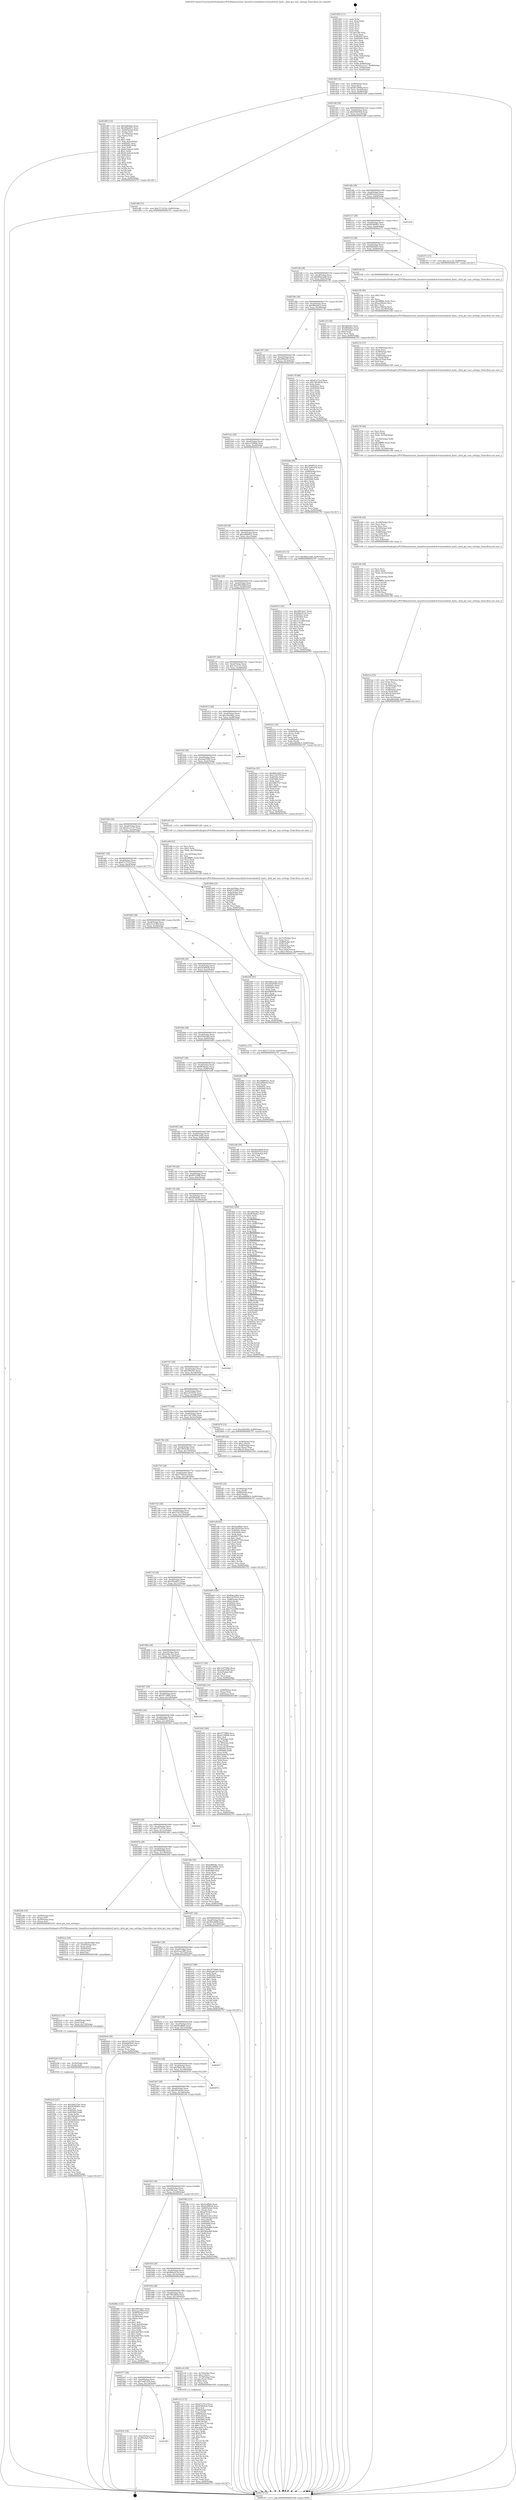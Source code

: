 digraph "0x401450" {
  label = "0x401450 (/mnt/c/Users/mathe/Desktop/tcc/POCII/binaries/extr_linuxdriversmediadvb-frontendsdrxd_hard.c_drxd_get_tune_settings_Final-ollvm.out::main(0))"
  labelloc = "t"
  node[shape=record]

  Entry [label="",width=0.3,height=0.3,shape=circle,fillcolor=black,style=filled]
  "0x4014bf" [label="{
     0x4014bf [32]\l
     | [instrs]\l
     &nbsp;&nbsp;0x4014bf \<+6\>: mov -0x90(%rbp),%eax\l
     &nbsp;&nbsp;0x4014c5 \<+2\>: mov %eax,%ecx\l
     &nbsp;&nbsp;0x4014c7 \<+6\>: sub $0x8125848a,%ecx\l
     &nbsp;&nbsp;0x4014cd \<+6\>: mov %eax,-0xa4(%rbp)\l
     &nbsp;&nbsp;0x4014d3 \<+6\>: mov %ecx,-0xa8(%rbp)\l
     &nbsp;&nbsp;0x4014d9 \<+6\>: je 0000000000401df9 \<main+0x9a9\>\l
  }"]
  "0x401df9" [label="{
     0x401df9 [122]\l
     | [instrs]\l
     &nbsp;&nbsp;0x401df9 \<+5\>: mov $0xfa964dbc,%eax\l
     &nbsp;&nbsp;0x401dfe \<+5\>: mov $0x29fad451,%ecx\l
     &nbsp;&nbsp;0x401e03 \<+4\>: mov -0x60(%rbp),%rdx\l
     &nbsp;&nbsp;0x401e07 \<+2\>: mov (%rdx),%esi\l
     &nbsp;&nbsp;0x401e09 \<+4\>: mov -0x70(%rbp),%rdx\l
     &nbsp;&nbsp;0x401e0d \<+2\>: cmp (%rdx),%esi\l
     &nbsp;&nbsp;0x401e0f \<+4\>: setl %dil\l
     &nbsp;&nbsp;0x401e13 \<+4\>: and $0x1,%dil\l
     &nbsp;&nbsp;0x401e17 \<+4\>: mov %dil,-0x2e(%rbp)\l
     &nbsp;&nbsp;0x401e1b \<+7\>: mov 0x40505c,%esi\l
     &nbsp;&nbsp;0x401e22 \<+8\>: mov 0x405060,%r8d\l
     &nbsp;&nbsp;0x401e2a \<+3\>: mov %esi,%r9d\l
     &nbsp;&nbsp;0x401e2d \<+7\>: sub $0x6c1b0ee4,%r9d\l
     &nbsp;&nbsp;0x401e34 \<+4\>: sub $0x1,%r9d\l
     &nbsp;&nbsp;0x401e38 \<+7\>: add $0x6c1b0ee4,%r9d\l
     &nbsp;&nbsp;0x401e3f \<+4\>: imul %r9d,%esi\l
     &nbsp;&nbsp;0x401e43 \<+3\>: and $0x1,%esi\l
     &nbsp;&nbsp;0x401e46 \<+3\>: cmp $0x0,%esi\l
     &nbsp;&nbsp;0x401e49 \<+4\>: sete %dil\l
     &nbsp;&nbsp;0x401e4d \<+4\>: cmp $0xa,%r8d\l
     &nbsp;&nbsp;0x401e51 \<+4\>: setl %r10b\l
     &nbsp;&nbsp;0x401e55 \<+3\>: mov %dil,%r11b\l
     &nbsp;&nbsp;0x401e58 \<+3\>: and %r10b,%r11b\l
     &nbsp;&nbsp;0x401e5b \<+3\>: xor %r10b,%dil\l
     &nbsp;&nbsp;0x401e5e \<+3\>: or %dil,%r11b\l
     &nbsp;&nbsp;0x401e61 \<+4\>: test $0x1,%r11b\l
     &nbsp;&nbsp;0x401e65 \<+3\>: cmovne %ecx,%eax\l
     &nbsp;&nbsp;0x401e68 \<+6\>: mov %eax,-0x90(%rbp)\l
     &nbsp;&nbsp;0x401e6e \<+5\>: jmp 0000000000402707 \<main+0x12b7\>\l
  }"]
  "0x4014df" [label="{
     0x4014df [28]\l
     | [instrs]\l
     &nbsp;&nbsp;0x4014df \<+5\>: jmp 00000000004014e4 \<main+0x94\>\l
     &nbsp;&nbsp;0x4014e4 \<+6\>: mov -0xa4(%rbp),%eax\l
     &nbsp;&nbsp;0x4014ea \<+5\>: sub $0x83083fe4,%eax\l
     &nbsp;&nbsp;0x4014ef \<+6\>: mov %eax,-0xac(%rbp)\l
     &nbsp;&nbsp;0x4014f5 \<+6\>: je 0000000000401d8f \<main+0x93f\>\l
  }"]
  Exit [label="",width=0.3,height=0.3,shape=circle,fillcolor=black,style=filled,peripheries=2]
  "0x401d8f" [label="{
     0x401d8f [15]\l
     | [instrs]\l
     &nbsp;&nbsp;0x401d8f \<+10\>: movl $0x3713214c,-0x90(%rbp)\l
     &nbsp;&nbsp;0x401d99 \<+5\>: jmp 0000000000402707 \<main+0x12b7\>\l
  }"]
  "0x4014fb" [label="{
     0x4014fb [28]\l
     | [instrs]\l
     &nbsp;&nbsp;0x4014fb \<+5\>: jmp 0000000000401500 \<main+0xb0\>\l
     &nbsp;&nbsp;0x401500 \<+6\>: mov -0xa4(%rbp),%eax\l
     &nbsp;&nbsp;0x401506 \<+5\>: sub $0x850142cf,%eax\l
     &nbsp;&nbsp;0x40150b \<+6\>: mov %eax,-0xb0(%rbp)\l
     &nbsp;&nbsp;0x401511 \<+6\>: je 0000000000401b16 \<main+0x6c6\>\l
  }"]
  "0x401993" [label="{
     0x401993\l
  }", style=dashed]
  "0x401b16" [label="{
     0x401b16\l
  }", style=dashed]
  "0x401517" [label="{
     0x401517 [28]\l
     | [instrs]\l
     &nbsp;&nbsp;0x401517 \<+5\>: jmp 000000000040151c \<main+0xcc\>\l
     &nbsp;&nbsp;0x40151c \<+6\>: mov -0xa4(%rbp),%eax\l
     &nbsp;&nbsp;0x401522 \<+5\>: sub $0x90366401,%eax\l
     &nbsp;&nbsp;0x401527 \<+6\>: mov %eax,-0xb4(%rbp)\l
     &nbsp;&nbsp;0x40152d \<+6\>: je 000000000040237c \<main+0xf2c\>\l
  }"]
  "0x40253e" [label="{
     0x40253e [18]\l
     | [instrs]\l
     &nbsp;&nbsp;0x40253e \<+3\>: mov -0x2c(%rbp),%eax\l
     &nbsp;&nbsp;0x402541 \<+4\>: lea -0x28(%rbp),%rsp\l
     &nbsp;&nbsp;0x402545 \<+1\>: pop %rbx\l
     &nbsp;&nbsp;0x402546 \<+2\>: pop %r12\l
     &nbsp;&nbsp;0x402548 \<+2\>: pop %r13\l
     &nbsp;&nbsp;0x40254a \<+2\>: pop %r14\l
     &nbsp;&nbsp;0x40254c \<+2\>: pop %r15\l
     &nbsp;&nbsp;0x40254e \<+1\>: pop %rbp\l
     &nbsp;&nbsp;0x40254f \<+1\>: ret\l
  }"]
  "0x40237c" [label="{
     0x40237c [15]\l
     | [instrs]\l
     &nbsp;&nbsp;0x40237c \<+10\>: movl $0xc1ec1c2c,-0x90(%rbp)\l
     &nbsp;&nbsp;0x402386 \<+5\>: jmp 0000000000402707 \<main+0x12b7\>\l
  }"]
  "0x401533" [label="{
     0x401533 [28]\l
     | [instrs]\l
     &nbsp;&nbsp;0x401533 \<+5\>: jmp 0000000000401538 \<main+0xe8\>\l
     &nbsp;&nbsp;0x401538 \<+6\>: mov -0xa4(%rbp),%eax\l
     &nbsp;&nbsp;0x40153e \<+5\>: sub $0x94df3b03,%eax\l
     &nbsp;&nbsp;0x401543 \<+6\>: mov %eax,-0xb8(%rbp)\l
     &nbsp;&nbsp;0x401549 \<+6\>: je 0000000000402106 \<main+0xcb6\>\l
  }"]
  "0x4022e9" [label="{
     0x4022e9 [147]\l
     | [instrs]\l
     &nbsp;&nbsp;0x4022e9 \<+5\>: mov $0x548212bc,%eax\l
     &nbsp;&nbsp;0x4022ee \<+5\>: mov $0x90366401,%esi\l
     &nbsp;&nbsp;0x4022f3 \<+2\>: mov $0x1,%cl\l
     &nbsp;&nbsp;0x4022f5 \<+7\>: mov 0x40505c,%edx\l
     &nbsp;&nbsp;0x4022fc \<+8\>: mov 0x405060,%r8d\l
     &nbsp;&nbsp;0x402304 \<+3\>: mov %edx,%r9d\l
     &nbsp;&nbsp;0x402307 \<+7\>: sub $0x3bf0eb5d,%r9d\l
     &nbsp;&nbsp;0x40230e \<+4\>: sub $0x1,%r9d\l
     &nbsp;&nbsp;0x402312 \<+7\>: add $0x3bf0eb5d,%r9d\l
     &nbsp;&nbsp;0x402319 \<+4\>: imul %r9d,%edx\l
     &nbsp;&nbsp;0x40231d \<+3\>: and $0x1,%edx\l
     &nbsp;&nbsp;0x402320 \<+3\>: cmp $0x0,%edx\l
     &nbsp;&nbsp;0x402323 \<+4\>: sete %r10b\l
     &nbsp;&nbsp;0x402327 \<+4\>: cmp $0xa,%r8d\l
     &nbsp;&nbsp;0x40232b \<+4\>: setl %r11b\l
     &nbsp;&nbsp;0x40232f \<+3\>: mov %r10b,%bl\l
     &nbsp;&nbsp;0x402332 \<+3\>: xor $0xff,%bl\l
     &nbsp;&nbsp;0x402335 \<+3\>: mov %r11b,%r14b\l
     &nbsp;&nbsp;0x402338 \<+4\>: xor $0xff,%r14b\l
     &nbsp;&nbsp;0x40233c \<+3\>: xor $0x1,%cl\l
     &nbsp;&nbsp;0x40233f \<+3\>: mov %bl,%r15b\l
     &nbsp;&nbsp;0x402342 \<+4\>: and $0xff,%r15b\l
     &nbsp;&nbsp;0x402346 \<+3\>: and %cl,%r10b\l
     &nbsp;&nbsp;0x402349 \<+3\>: mov %r14b,%r12b\l
     &nbsp;&nbsp;0x40234c \<+4\>: and $0xff,%r12b\l
     &nbsp;&nbsp;0x402350 \<+3\>: and %cl,%r11b\l
     &nbsp;&nbsp;0x402353 \<+3\>: or %r10b,%r15b\l
     &nbsp;&nbsp;0x402356 \<+3\>: or %r11b,%r12b\l
     &nbsp;&nbsp;0x402359 \<+3\>: xor %r12b,%r15b\l
     &nbsp;&nbsp;0x40235c \<+3\>: or %r14b,%bl\l
     &nbsp;&nbsp;0x40235f \<+3\>: xor $0xff,%bl\l
     &nbsp;&nbsp;0x402362 \<+3\>: or $0x1,%cl\l
     &nbsp;&nbsp;0x402365 \<+2\>: and %cl,%bl\l
     &nbsp;&nbsp;0x402367 \<+3\>: or %bl,%r15b\l
     &nbsp;&nbsp;0x40236a \<+4\>: test $0x1,%r15b\l
     &nbsp;&nbsp;0x40236e \<+3\>: cmovne %esi,%eax\l
     &nbsp;&nbsp;0x402371 \<+6\>: mov %eax,-0x90(%rbp)\l
     &nbsp;&nbsp;0x402377 \<+5\>: jmp 0000000000402707 \<main+0x12b7\>\l
  }"]
  "0x402106" [label="{
     0x402106 [5]\l
     | [instrs]\l
     &nbsp;&nbsp;0x402106 \<+5\>: call 0000000000401160 \<next_i\>\l
     | [calls]\l
     &nbsp;&nbsp;0x401160 \{1\} (/mnt/c/Users/mathe/Desktop/tcc/POCII/binaries/extr_linuxdriversmediadvb-frontendsdrxd_hard.c_drxd_get_tune_settings_Final-ollvm.out::next_i)\l
  }"]
  "0x40154f" [label="{
     0x40154f [28]\l
     | [instrs]\l
     &nbsp;&nbsp;0x40154f \<+5\>: jmp 0000000000401554 \<main+0x104\>\l
     &nbsp;&nbsp;0x401554 \<+6\>: mov -0xa4(%rbp),%eax\l
     &nbsp;&nbsp;0x40155a \<+5\>: sub $0x96ba3ad8,%eax\l
     &nbsp;&nbsp;0x40155f \<+6\>: mov %eax,-0xbc(%rbp)\l
     &nbsp;&nbsp;0x401565 \<+6\>: je 0000000000401c52 \<main+0x802\>\l
  }"]
  "0x4022dd" [label="{
     0x4022dd [12]\l
     | [instrs]\l
     &nbsp;&nbsp;0x4022dd \<+4\>: mov -0x50(%rbp),%rdi\l
     &nbsp;&nbsp;0x4022e1 \<+3\>: mov (%rdi),%rdi\l
     &nbsp;&nbsp;0x4022e4 \<+5\>: call 0000000000401030 \<free@plt\>\l
     | [calls]\l
     &nbsp;&nbsp;0x401030 \{1\} (unknown)\l
  }"]
  "0x401c52" [label="{
     0x401c52 [30]\l
     | [instrs]\l
     &nbsp;&nbsp;0x401c52 \<+5\>: mov $0x2f643b1,%eax\l
     &nbsp;&nbsp;0x401c57 \<+5\>: mov $0x9f0dd4c2,%ecx\l
     &nbsp;&nbsp;0x401c5c \<+3\>: mov -0x34(%rbp),%edx\l
     &nbsp;&nbsp;0x401c5f \<+3\>: cmp $0x0,%edx\l
     &nbsp;&nbsp;0x401c62 \<+3\>: cmove %ecx,%eax\l
     &nbsp;&nbsp;0x401c65 \<+6\>: mov %eax,-0x90(%rbp)\l
     &nbsp;&nbsp;0x401c6b \<+5\>: jmp 0000000000402707 \<main+0x12b7\>\l
  }"]
  "0x40156b" [label="{
     0x40156b [28]\l
     | [instrs]\l
     &nbsp;&nbsp;0x40156b \<+5\>: jmp 0000000000401570 \<main+0x120\>\l
     &nbsp;&nbsp;0x401570 \<+6\>: mov -0xa4(%rbp),%eax\l
     &nbsp;&nbsp;0x401576 \<+5\>: sub $0x9f0dd4c2,%eax\l
     &nbsp;&nbsp;0x40157b \<+6\>: mov %eax,-0xc0(%rbp)\l
     &nbsp;&nbsp;0x401581 \<+6\>: je 0000000000401c70 \<main+0x820\>\l
  }"]
  "0x4022cb" [label="{
     0x4022cb [18]\l
     | [instrs]\l
     &nbsp;&nbsp;0x4022cb \<+4\>: mov -0x68(%rbp),%rdi\l
     &nbsp;&nbsp;0x4022cf \<+3\>: mov (%rdi),%rdi\l
     &nbsp;&nbsp;0x4022d2 \<+6\>: mov %eax,-0x174(%rbp)\l
     &nbsp;&nbsp;0x4022d8 \<+5\>: call 0000000000401030 \<free@plt\>\l
     | [calls]\l
     &nbsp;&nbsp;0x401030 \{1\} (unknown)\l
  }"]
  "0x401c70" [label="{
     0x401c70 [86]\l
     | [instrs]\l
     &nbsp;&nbsp;0x401c70 \<+5\>: mov $0xd7a751cf,%eax\l
     &nbsp;&nbsp;0x401c75 \<+5\>: mov $0x78634834,%ecx\l
     &nbsp;&nbsp;0x401c7a \<+2\>: xor %edx,%edx\l
     &nbsp;&nbsp;0x401c7c \<+7\>: mov 0x40505c,%esi\l
     &nbsp;&nbsp;0x401c83 \<+7\>: mov 0x405060,%edi\l
     &nbsp;&nbsp;0x401c8a \<+3\>: sub $0x1,%edx\l
     &nbsp;&nbsp;0x401c8d \<+3\>: mov %esi,%r8d\l
     &nbsp;&nbsp;0x401c90 \<+3\>: add %edx,%r8d\l
     &nbsp;&nbsp;0x401c93 \<+4\>: imul %r8d,%esi\l
     &nbsp;&nbsp;0x401c97 \<+3\>: and $0x1,%esi\l
     &nbsp;&nbsp;0x401c9a \<+3\>: cmp $0x0,%esi\l
     &nbsp;&nbsp;0x401c9d \<+4\>: sete %r9b\l
     &nbsp;&nbsp;0x401ca1 \<+3\>: cmp $0xa,%edi\l
     &nbsp;&nbsp;0x401ca4 \<+4\>: setl %r10b\l
     &nbsp;&nbsp;0x401ca8 \<+3\>: mov %r9b,%r11b\l
     &nbsp;&nbsp;0x401cab \<+3\>: and %r10b,%r11b\l
     &nbsp;&nbsp;0x401cae \<+3\>: xor %r10b,%r9b\l
     &nbsp;&nbsp;0x401cb1 \<+3\>: or %r9b,%r11b\l
     &nbsp;&nbsp;0x401cb4 \<+4\>: test $0x1,%r11b\l
     &nbsp;&nbsp;0x401cb8 \<+3\>: cmovne %ecx,%eax\l
     &nbsp;&nbsp;0x401cbb \<+6\>: mov %eax,-0x90(%rbp)\l
     &nbsp;&nbsp;0x401cc1 \<+5\>: jmp 0000000000402707 \<main+0x12b7\>\l
  }"]
  "0x401587" [label="{
     0x401587 [28]\l
     | [instrs]\l
     &nbsp;&nbsp;0x401587 \<+5\>: jmp 000000000040158c \<main+0x13c\>\l
     &nbsp;&nbsp;0x40158c \<+6\>: mov -0xa4(%rbp),%eax\l
     &nbsp;&nbsp;0x401592 \<+5\>: sub $0xa9f0be83,%eax\l
     &nbsp;&nbsp;0x401597 \<+6\>: mov %eax,-0xc4(%rbp)\l
     &nbsp;&nbsp;0x40159d \<+6\>: je 00000000004024db \<main+0x108b\>\l
  }"]
  "0x4022ae" [label="{
     0x4022ae [29]\l
     | [instrs]\l
     &nbsp;&nbsp;0x4022ae \<+10\>: movabs $0x4030b6,%rdi\l
     &nbsp;&nbsp;0x4022b8 \<+4\>: mov -0x40(%rbp),%rsi\l
     &nbsp;&nbsp;0x4022bc \<+2\>: mov %eax,(%rsi)\l
     &nbsp;&nbsp;0x4022be \<+4\>: mov -0x40(%rbp),%rsi\l
     &nbsp;&nbsp;0x4022c2 \<+2\>: mov (%rsi),%esi\l
     &nbsp;&nbsp;0x4022c4 \<+2\>: mov $0x0,%al\l
     &nbsp;&nbsp;0x4022c6 \<+5\>: call 0000000000401040 \<printf@plt\>\l
     | [calls]\l
     &nbsp;&nbsp;0x401040 \{1\} (unknown)\l
  }"]
  "0x4024db" [label="{
     0x4024db [99]\l
     | [instrs]\l
     &nbsp;&nbsp;0x4024db \<+5\>: mov $0x30689551,%eax\l
     &nbsp;&nbsp;0x4024e0 \<+5\>: mov $0x7ad61d78,%ecx\l
     &nbsp;&nbsp;0x4024e5 \<+2\>: xor %edx,%edx\l
     &nbsp;&nbsp;0x4024e7 \<+7\>: mov -0x88(%rbp),%rsi\l
     &nbsp;&nbsp;0x4024ee \<+2\>: mov (%rsi),%edi\l
     &nbsp;&nbsp;0x4024f0 \<+3\>: mov %edi,-0x2c(%rbp)\l
     &nbsp;&nbsp;0x4024f3 \<+7\>: mov 0x40505c,%edi\l
     &nbsp;&nbsp;0x4024fa \<+8\>: mov 0x405060,%r8d\l
     &nbsp;&nbsp;0x402502 \<+3\>: sub $0x1,%edx\l
     &nbsp;&nbsp;0x402505 \<+3\>: mov %edi,%r9d\l
     &nbsp;&nbsp;0x402508 \<+3\>: add %edx,%r9d\l
     &nbsp;&nbsp;0x40250b \<+4\>: imul %r9d,%edi\l
     &nbsp;&nbsp;0x40250f \<+3\>: and $0x1,%edi\l
     &nbsp;&nbsp;0x402512 \<+3\>: cmp $0x0,%edi\l
     &nbsp;&nbsp;0x402515 \<+4\>: sete %r10b\l
     &nbsp;&nbsp;0x402519 \<+4\>: cmp $0xa,%r8d\l
     &nbsp;&nbsp;0x40251d \<+4\>: setl %r11b\l
     &nbsp;&nbsp;0x402521 \<+3\>: mov %r10b,%bl\l
     &nbsp;&nbsp;0x402524 \<+3\>: and %r11b,%bl\l
     &nbsp;&nbsp;0x402527 \<+3\>: xor %r11b,%r10b\l
     &nbsp;&nbsp;0x40252a \<+3\>: or %r10b,%bl\l
     &nbsp;&nbsp;0x40252d \<+3\>: test $0x1,%bl\l
     &nbsp;&nbsp;0x402530 \<+3\>: cmovne %ecx,%eax\l
     &nbsp;&nbsp;0x402533 \<+6\>: mov %eax,-0x90(%rbp)\l
     &nbsp;&nbsp;0x402539 \<+5\>: jmp 0000000000402707 \<main+0x12b7\>\l
  }"]
  "0x4015a3" [label="{
     0x4015a3 [28]\l
     | [instrs]\l
     &nbsp;&nbsp;0x4015a3 \<+5\>: jmp 00000000004015a8 \<main+0x158\>\l
     &nbsp;&nbsp;0x4015a8 \<+6\>: mov -0xa4(%rbp),%eax\l
     &nbsp;&nbsp;0x4015ae \<+5\>: sub $0xac5388db,%eax\l
     &nbsp;&nbsp;0x4015b3 \<+6\>: mov %eax,-0xc8(%rbp)\l
     &nbsp;&nbsp;0x4015b9 \<+6\>: je 0000000000401c43 \<main+0x7f3\>\l
  }"]
  "0x4021ea" [label="{
     0x4021ea [52]\l
     | [instrs]\l
     &nbsp;&nbsp;0x4021ea \<+6\>: mov -0x170(%rbp),%ecx\l
     &nbsp;&nbsp;0x4021f0 \<+3\>: imul %eax,%ecx\l
     &nbsp;&nbsp;0x4021f3 \<+3\>: movslq %ecx,%rsi\l
     &nbsp;&nbsp;0x4021f6 \<+4\>: mov -0x50(%rbp),%rdi\l
     &nbsp;&nbsp;0x4021fa \<+3\>: mov (%rdi),%rdi\l
     &nbsp;&nbsp;0x4021fd \<+4\>: mov -0x48(%rbp),%r9\l
     &nbsp;&nbsp;0x402201 \<+3\>: movslq (%r9),%r9\l
     &nbsp;&nbsp;0x402204 \<+4\>: imul $0x18,%r9,%r9\l
     &nbsp;&nbsp;0x402208 \<+3\>: add %r9,%rdi\l
     &nbsp;&nbsp;0x40220b \<+4\>: mov %rsi,0x10(%rdi)\l
     &nbsp;&nbsp;0x40220f \<+10\>: movl $0xaf6b3bb8,-0x90(%rbp)\l
     &nbsp;&nbsp;0x402219 \<+5\>: jmp 0000000000402707 \<main+0x12b7\>\l
  }"]
  "0x401c43" [label="{
     0x401c43 [15]\l
     | [instrs]\l
     &nbsp;&nbsp;0x401c43 \<+10\>: movl $0x96ba3ad8,-0x90(%rbp)\l
     &nbsp;&nbsp;0x401c4d \<+5\>: jmp 0000000000402707 \<main+0x12b7\>\l
  }"]
  "0x4015bf" [label="{
     0x4015bf [28]\l
     | [instrs]\l
     &nbsp;&nbsp;0x4015bf \<+5\>: jmp 00000000004015c4 \<main+0x174\>\l
     &nbsp;&nbsp;0x4015c4 \<+6\>: mov -0xa4(%rbp),%eax\l
     &nbsp;&nbsp;0x4015ca \<+5\>: sub $0xad8406c5,%eax\l
     &nbsp;&nbsp;0x4015cf \<+6\>: mov %eax,-0xcc(%rbp)\l
     &nbsp;&nbsp;0x4015d5 \<+6\>: je 0000000000402013 \<main+0xbc3\>\l
  }"]
  "0x4021b0" [label="{
     0x4021b0 [58]\l
     | [instrs]\l
     &nbsp;&nbsp;0x4021b0 \<+2\>: xor %ecx,%ecx\l
     &nbsp;&nbsp;0x4021b2 \<+5\>: mov $0x2,%edx\l
     &nbsp;&nbsp;0x4021b7 \<+6\>: mov %edx,-0x16c(%rbp)\l
     &nbsp;&nbsp;0x4021bd \<+1\>: cltd\l
     &nbsp;&nbsp;0x4021be \<+7\>: mov -0x16c(%rbp),%r8d\l
     &nbsp;&nbsp;0x4021c5 \<+3\>: idiv %r8d\l
     &nbsp;&nbsp;0x4021c8 \<+6\>: imul $0xfffffffe,%edx,%edx\l
     &nbsp;&nbsp;0x4021ce \<+3\>: mov %ecx,%r10d\l
     &nbsp;&nbsp;0x4021d1 \<+3\>: sub %edx,%r10d\l
     &nbsp;&nbsp;0x4021d4 \<+2\>: mov %ecx,%edx\l
     &nbsp;&nbsp;0x4021d6 \<+3\>: sub $0x1,%edx\l
     &nbsp;&nbsp;0x4021d9 \<+3\>: add %edx,%r10d\l
     &nbsp;&nbsp;0x4021dc \<+3\>: sub %r10d,%ecx\l
     &nbsp;&nbsp;0x4021df \<+6\>: mov %ecx,-0x170(%rbp)\l
     &nbsp;&nbsp;0x4021e5 \<+5\>: call 0000000000401160 \<next_i\>\l
     | [calls]\l
     &nbsp;&nbsp;0x401160 \{1\} (/mnt/c/Users/mathe/Desktop/tcc/POCII/binaries/extr_linuxdriversmediadvb-frontendsdrxd_hard.c_drxd_get_tune_settings_Final-ollvm.out::next_i)\l
  }"]
  "0x402013" [label="{
     0x402013 [91]\l
     | [instrs]\l
     &nbsp;&nbsp;0x402013 \<+5\>: mov $0x59814ae7,%eax\l
     &nbsp;&nbsp;0x402018 \<+5\>: mov $0x66bc813d,%ecx\l
     &nbsp;&nbsp;0x40201d \<+7\>: mov 0x40505c,%edx\l
     &nbsp;&nbsp;0x402024 \<+7\>: mov 0x405060,%esi\l
     &nbsp;&nbsp;0x40202b \<+2\>: mov %edx,%edi\l
     &nbsp;&nbsp;0x40202d \<+6\>: sub $0x1cece46f,%edi\l
     &nbsp;&nbsp;0x402033 \<+3\>: sub $0x1,%edi\l
     &nbsp;&nbsp;0x402036 \<+6\>: add $0x1cece46f,%edi\l
     &nbsp;&nbsp;0x40203c \<+3\>: imul %edi,%edx\l
     &nbsp;&nbsp;0x40203f \<+3\>: and $0x1,%edx\l
     &nbsp;&nbsp;0x402042 \<+3\>: cmp $0x0,%edx\l
     &nbsp;&nbsp;0x402045 \<+4\>: sete %r8b\l
     &nbsp;&nbsp;0x402049 \<+3\>: cmp $0xa,%esi\l
     &nbsp;&nbsp;0x40204c \<+4\>: setl %r9b\l
     &nbsp;&nbsp;0x402050 \<+3\>: mov %r8b,%r10b\l
     &nbsp;&nbsp;0x402053 \<+3\>: and %r9b,%r10b\l
     &nbsp;&nbsp;0x402056 \<+3\>: xor %r9b,%r8b\l
     &nbsp;&nbsp;0x402059 \<+3\>: or %r8b,%r10b\l
     &nbsp;&nbsp;0x40205c \<+4\>: test $0x1,%r10b\l
     &nbsp;&nbsp;0x402060 \<+3\>: cmovne %ecx,%eax\l
     &nbsp;&nbsp;0x402063 \<+6\>: mov %eax,-0x90(%rbp)\l
     &nbsp;&nbsp;0x402069 \<+5\>: jmp 0000000000402707 \<main+0x12b7\>\l
  }"]
  "0x4015db" [label="{
     0x4015db [28]\l
     | [instrs]\l
     &nbsp;&nbsp;0x4015db \<+5\>: jmp 00000000004015e0 \<main+0x190\>\l
     &nbsp;&nbsp;0x4015e0 \<+6\>: mov -0xa4(%rbp),%eax\l
     &nbsp;&nbsp;0x4015e6 \<+5\>: sub $0xaf6b3bb8,%eax\l
     &nbsp;&nbsp;0x4015eb \<+6\>: mov %eax,-0xd0(%rbp)\l
     &nbsp;&nbsp;0x4015f1 \<+6\>: je 000000000040221e \<main+0xdce\>\l
  }"]
  "0x402186" [label="{
     0x402186 [42]\l
     | [instrs]\l
     &nbsp;&nbsp;0x402186 \<+6\>: mov -0x168(%rbp),%ecx\l
     &nbsp;&nbsp;0x40218c \<+3\>: imul %eax,%ecx\l
     &nbsp;&nbsp;0x40218f \<+3\>: movslq %ecx,%rsi\l
     &nbsp;&nbsp;0x402192 \<+4\>: mov -0x50(%rbp),%rdi\l
     &nbsp;&nbsp;0x402196 \<+3\>: mov (%rdi),%rdi\l
     &nbsp;&nbsp;0x402199 \<+4\>: mov -0x48(%rbp),%r9\l
     &nbsp;&nbsp;0x40219d \<+3\>: movslq (%r9),%r9\l
     &nbsp;&nbsp;0x4021a0 \<+4\>: imul $0x18,%r9,%r9\l
     &nbsp;&nbsp;0x4021a4 \<+3\>: add %r9,%rdi\l
     &nbsp;&nbsp;0x4021a7 \<+4\>: mov %rsi,0x8(%rdi)\l
     &nbsp;&nbsp;0x4021ab \<+5\>: call 0000000000401160 \<next_i\>\l
     | [calls]\l
     &nbsp;&nbsp;0x401160 \{1\} (/mnt/c/Users/mathe/Desktop/tcc/POCII/binaries/extr_linuxdriversmediadvb-frontendsdrxd_hard.c_drxd_get_tune_settings_Final-ollvm.out::next_i)\l
  }"]
  "0x40221e" [label="{
     0x40221e [34]\l
     | [instrs]\l
     &nbsp;&nbsp;0x40221e \<+2\>: xor %eax,%eax\l
     &nbsp;&nbsp;0x402220 \<+4\>: mov -0x48(%rbp),%rcx\l
     &nbsp;&nbsp;0x402224 \<+2\>: mov (%rcx),%edx\l
     &nbsp;&nbsp;0x402226 \<+3\>: sub $0x1,%eax\l
     &nbsp;&nbsp;0x402229 \<+2\>: sub %eax,%edx\l
     &nbsp;&nbsp;0x40222b \<+4\>: mov -0x48(%rbp),%rcx\l
     &nbsp;&nbsp;0x40222f \<+2\>: mov %edx,(%rcx)\l
     &nbsp;&nbsp;0x402231 \<+10\>: movl $0xad8406c5,-0x90(%rbp)\l
     &nbsp;&nbsp;0x40223b \<+5\>: jmp 0000000000402707 \<main+0x12b7\>\l
  }"]
  "0x4015f7" [label="{
     0x4015f7 [28]\l
     | [instrs]\l
     &nbsp;&nbsp;0x4015f7 \<+5\>: jmp 00000000004015fc \<main+0x1ac\>\l
     &nbsp;&nbsp;0x4015fc \<+6\>: mov -0xa4(%rbp),%eax\l
     &nbsp;&nbsp;0x401602 \<+5\>: sub $0xc1ec1c2c,%eax\l
     &nbsp;&nbsp;0x401607 \<+6\>: mov %eax,-0xd4(%rbp)\l
     &nbsp;&nbsp;0x40160d \<+6\>: je 00000000004023ae \<main+0xf5e\>\l
  }"]
  "0x402158" [label="{
     0x402158 [46]\l
     | [instrs]\l
     &nbsp;&nbsp;0x402158 \<+2\>: xor %ecx,%ecx\l
     &nbsp;&nbsp;0x40215a \<+5\>: mov $0x2,%edx\l
     &nbsp;&nbsp;0x40215f \<+6\>: mov %edx,-0x164(%rbp)\l
     &nbsp;&nbsp;0x402165 \<+1\>: cltd\l
     &nbsp;&nbsp;0x402166 \<+7\>: mov -0x164(%rbp),%r8d\l
     &nbsp;&nbsp;0x40216d \<+3\>: idiv %r8d\l
     &nbsp;&nbsp;0x402170 \<+6\>: imul $0xfffffffe,%edx,%edx\l
     &nbsp;&nbsp;0x402176 \<+3\>: sub $0x1,%ecx\l
     &nbsp;&nbsp;0x402179 \<+2\>: sub %ecx,%edx\l
     &nbsp;&nbsp;0x40217b \<+6\>: mov %edx,-0x168(%rbp)\l
     &nbsp;&nbsp;0x402181 \<+5\>: call 0000000000401160 \<next_i\>\l
     | [calls]\l
     &nbsp;&nbsp;0x401160 \{1\} (/mnt/c/Users/mathe/Desktop/tcc/POCII/binaries/extr_linuxdriversmediadvb-frontendsdrxd_hard.c_drxd_get_tune_settings_Final-ollvm.out::next_i)\l
  }"]
  "0x4023ae" [label="{
     0x4023ae [91]\l
     | [instrs]\l
     &nbsp;&nbsp;0x4023ae \<+5\>: mov $0xf64e2d95,%eax\l
     &nbsp;&nbsp;0x4023b3 \<+5\>: mov $0x27d27f3f,%ecx\l
     &nbsp;&nbsp;0x4023b8 \<+7\>: mov 0x40505c,%edx\l
     &nbsp;&nbsp;0x4023bf \<+7\>: mov 0x405060,%esi\l
     &nbsp;&nbsp;0x4023c6 \<+2\>: mov %edx,%edi\l
     &nbsp;&nbsp;0x4023c8 \<+6\>: sub $0x598b7527,%edi\l
     &nbsp;&nbsp;0x4023ce \<+3\>: sub $0x1,%edi\l
     &nbsp;&nbsp;0x4023d1 \<+6\>: add $0x598b7527,%edi\l
     &nbsp;&nbsp;0x4023d7 \<+3\>: imul %edi,%edx\l
     &nbsp;&nbsp;0x4023da \<+3\>: and $0x1,%edx\l
     &nbsp;&nbsp;0x4023dd \<+3\>: cmp $0x0,%edx\l
     &nbsp;&nbsp;0x4023e0 \<+4\>: sete %r8b\l
     &nbsp;&nbsp;0x4023e4 \<+3\>: cmp $0xa,%esi\l
     &nbsp;&nbsp;0x4023e7 \<+4\>: setl %r9b\l
     &nbsp;&nbsp;0x4023eb \<+3\>: mov %r8b,%r10b\l
     &nbsp;&nbsp;0x4023ee \<+3\>: and %r9b,%r10b\l
     &nbsp;&nbsp;0x4023f1 \<+3\>: xor %r9b,%r8b\l
     &nbsp;&nbsp;0x4023f4 \<+3\>: or %r8b,%r10b\l
     &nbsp;&nbsp;0x4023f7 \<+4\>: test $0x1,%r10b\l
     &nbsp;&nbsp;0x4023fb \<+3\>: cmovne %ecx,%eax\l
     &nbsp;&nbsp;0x4023fe \<+6\>: mov %eax,-0x90(%rbp)\l
     &nbsp;&nbsp;0x402404 \<+5\>: jmp 0000000000402707 \<main+0x12b7\>\l
  }"]
  "0x401613" [label="{
     0x401613 [28]\l
     | [instrs]\l
     &nbsp;&nbsp;0x401613 \<+5\>: jmp 0000000000401618 \<main+0x1c8\>\l
     &nbsp;&nbsp;0x401618 \<+6\>: mov -0xa4(%rbp),%eax\l
     &nbsp;&nbsp;0x40161e \<+5\>: sub $0xc6d198ac,%eax\l
     &nbsp;&nbsp;0x401623 \<+6\>: mov %eax,-0xd8(%rbp)\l
     &nbsp;&nbsp;0x401629 \<+6\>: je 0000000000402550 \<main+0x1100\>\l
  }"]
  "0x402133" [label="{
     0x402133 [37]\l
     | [instrs]\l
     &nbsp;&nbsp;0x402133 \<+6\>: mov -0x160(%rbp),%ecx\l
     &nbsp;&nbsp;0x402139 \<+3\>: imul %eax,%ecx\l
     &nbsp;&nbsp;0x40213c \<+4\>: mov -0x50(%rbp),%rsi\l
     &nbsp;&nbsp;0x402140 \<+3\>: mov (%rsi),%rsi\l
     &nbsp;&nbsp;0x402143 \<+4\>: mov -0x48(%rbp),%rdi\l
     &nbsp;&nbsp;0x402147 \<+3\>: movslq (%rdi),%rdi\l
     &nbsp;&nbsp;0x40214a \<+4\>: imul $0x18,%rdi,%rdi\l
     &nbsp;&nbsp;0x40214e \<+3\>: add %rdi,%rsi\l
     &nbsp;&nbsp;0x402151 \<+2\>: mov %ecx,(%rsi)\l
     &nbsp;&nbsp;0x402153 \<+5\>: call 0000000000401160 \<next_i\>\l
     | [calls]\l
     &nbsp;&nbsp;0x401160 \{1\} (/mnt/c/Users/mathe/Desktop/tcc/POCII/binaries/extr_linuxdriversmediadvb-frontendsdrxd_hard.c_drxd_get_tune_settings_Final-ollvm.out::next_i)\l
  }"]
  "0x402550" [label="{
     0x402550\l
  }", style=dashed]
  "0x40162f" [label="{
     0x40162f [28]\l
     | [instrs]\l
     &nbsp;&nbsp;0x40162f \<+5\>: jmp 0000000000401634 \<main+0x1e4\>\l
     &nbsp;&nbsp;0x401634 \<+6\>: mov -0xa4(%rbp),%eax\l
     &nbsp;&nbsp;0x40163a \<+5\>: sub $0xcba035d9,%eax\l
     &nbsp;&nbsp;0x40163f \<+6\>: mov %eax,-0xdc(%rbp)\l
     &nbsp;&nbsp;0x401645 \<+6\>: je 0000000000401e91 \<main+0xa41\>\l
  }"]
  "0x40210b" [label="{
     0x40210b [40]\l
     | [instrs]\l
     &nbsp;&nbsp;0x40210b \<+5\>: mov $0x2,%ecx\l
     &nbsp;&nbsp;0x402110 \<+1\>: cltd\l
     &nbsp;&nbsp;0x402111 \<+2\>: idiv %ecx\l
     &nbsp;&nbsp;0x402113 \<+6\>: imul $0xfffffffe,%edx,%ecx\l
     &nbsp;&nbsp;0x402119 \<+6\>: sub $0xaa30fe4a,%ecx\l
     &nbsp;&nbsp;0x40211f \<+3\>: add $0x1,%ecx\l
     &nbsp;&nbsp;0x402122 \<+6\>: add $0xaa30fe4a,%ecx\l
     &nbsp;&nbsp;0x402128 \<+6\>: mov %ecx,-0x160(%rbp)\l
     &nbsp;&nbsp;0x40212e \<+5\>: call 0000000000401160 \<next_i\>\l
     | [calls]\l
     &nbsp;&nbsp;0x401160 \{1\} (/mnt/c/Users/mathe/Desktop/tcc/POCII/binaries/extr_linuxdriversmediadvb-frontendsdrxd_hard.c_drxd_get_tune_settings_Final-ollvm.out::next_i)\l
  }"]
  "0x401e91" [label="{
     0x401e91 [5]\l
     | [instrs]\l
     &nbsp;&nbsp;0x401e91 \<+5\>: call 0000000000401160 \<next_i\>\l
     | [calls]\l
     &nbsp;&nbsp;0x401160 \{1\} (/mnt/c/Users/mathe/Desktop/tcc/POCII/binaries/extr_linuxdriversmediadvb-frontendsdrxd_hard.c_drxd_get_tune_settings_Final-ollvm.out::next_i)\l
  }"]
  "0x40164b" [label="{
     0x40164b [28]\l
     | [instrs]\l
     &nbsp;&nbsp;0x40164b \<+5\>: jmp 0000000000401650 \<main+0x200\>\l
     &nbsp;&nbsp;0x401650 \<+6\>: mov -0xa4(%rbp),%eax\l
     &nbsp;&nbsp;0x401656 \<+5\>: sub $0xd1ec11e7,%eax\l
     &nbsp;&nbsp;0x40165b \<+6\>: mov %eax,-0xe0(%rbp)\l
     &nbsp;&nbsp;0x401661 \<+6\>: je 000000000040199d \<main+0x54d\>\l
  }"]
  "0x401ff3" [label="{
     0x401ff3 [32]\l
     | [instrs]\l
     &nbsp;&nbsp;0x401ff3 \<+4\>: mov -0x50(%rbp),%rdi\l
     &nbsp;&nbsp;0x401ff7 \<+3\>: mov %rax,(%rdi)\l
     &nbsp;&nbsp;0x401ffa \<+4\>: mov -0x48(%rbp),%rax\l
     &nbsp;&nbsp;0x401ffe \<+6\>: movl $0x0,(%rax)\l
     &nbsp;&nbsp;0x402004 \<+10\>: movl $0xad8406c5,-0x90(%rbp)\l
     &nbsp;&nbsp;0x40200e \<+5\>: jmp 0000000000402707 \<main+0x12b7\>\l
  }"]
  "0x40199d" [label="{
     0x40199d [53]\l
     | [instrs]\l
     &nbsp;&nbsp;0x40199d \<+5\>: mov $0xc6d198ac,%eax\l
     &nbsp;&nbsp;0x4019a2 \<+5\>: mov $0xf97220f8,%ecx\l
     &nbsp;&nbsp;0x4019a7 \<+6\>: mov -0x8a(%rbp),%dl\l
     &nbsp;&nbsp;0x4019ad \<+7\>: mov -0x89(%rbp),%sil\l
     &nbsp;&nbsp;0x4019b4 \<+3\>: mov %dl,%dil\l
     &nbsp;&nbsp;0x4019b7 \<+3\>: and %sil,%dil\l
     &nbsp;&nbsp;0x4019ba \<+3\>: xor %sil,%dl\l
     &nbsp;&nbsp;0x4019bd \<+3\>: or %dl,%dil\l
     &nbsp;&nbsp;0x4019c0 \<+4\>: test $0x1,%dil\l
     &nbsp;&nbsp;0x4019c4 \<+3\>: cmovne %ecx,%eax\l
     &nbsp;&nbsp;0x4019c7 \<+6\>: mov %eax,-0x90(%rbp)\l
     &nbsp;&nbsp;0x4019cd \<+5\>: jmp 0000000000402707 \<main+0x12b7\>\l
  }"]
  "0x401667" [label="{
     0x401667 [28]\l
     | [instrs]\l
     &nbsp;&nbsp;0x401667 \<+5\>: jmp 000000000040166c \<main+0x21c\>\l
     &nbsp;&nbsp;0x40166c \<+6\>: mov -0xa4(%rbp),%eax\l
     &nbsp;&nbsp;0x401672 \<+5\>: sub $0xd7a751cf,%eax\l
     &nbsp;&nbsp;0x401677 \<+6\>: mov %eax,-0xe4(%rbp)\l
     &nbsp;&nbsp;0x40167d \<+6\>: je 00000000004025c5 \<main+0x1175\>\l
  }"]
  "0x402707" [label="{
     0x402707 [5]\l
     | [instrs]\l
     &nbsp;&nbsp;0x402707 \<+5\>: jmp 00000000004014bf \<main+0x6f\>\l
  }"]
  "0x401450" [label="{
     0x401450 [111]\l
     | [instrs]\l
     &nbsp;&nbsp;0x401450 \<+1\>: push %rbp\l
     &nbsp;&nbsp;0x401451 \<+3\>: mov %rsp,%rbp\l
     &nbsp;&nbsp;0x401454 \<+2\>: push %r15\l
     &nbsp;&nbsp;0x401456 \<+2\>: push %r14\l
     &nbsp;&nbsp;0x401458 \<+2\>: push %r13\l
     &nbsp;&nbsp;0x40145a \<+2\>: push %r12\l
     &nbsp;&nbsp;0x40145c \<+1\>: push %rbx\l
     &nbsp;&nbsp;0x40145d \<+7\>: sub $0x188,%rsp\l
     &nbsp;&nbsp;0x401464 \<+2\>: xor %eax,%eax\l
     &nbsp;&nbsp;0x401466 \<+7\>: mov 0x40505c,%ecx\l
     &nbsp;&nbsp;0x40146d \<+7\>: mov 0x405060,%edx\l
     &nbsp;&nbsp;0x401474 \<+3\>: sub $0x1,%eax\l
     &nbsp;&nbsp;0x401477 \<+3\>: mov %ecx,%r8d\l
     &nbsp;&nbsp;0x40147a \<+3\>: add %eax,%r8d\l
     &nbsp;&nbsp;0x40147d \<+4\>: imul %r8d,%ecx\l
     &nbsp;&nbsp;0x401481 \<+3\>: and $0x1,%ecx\l
     &nbsp;&nbsp;0x401484 \<+3\>: cmp $0x0,%ecx\l
     &nbsp;&nbsp;0x401487 \<+4\>: sete %r9b\l
     &nbsp;&nbsp;0x40148b \<+4\>: and $0x1,%r9b\l
     &nbsp;&nbsp;0x40148f \<+7\>: mov %r9b,-0x8a(%rbp)\l
     &nbsp;&nbsp;0x401496 \<+3\>: cmp $0xa,%edx\l
     &nbsp;&nbsp;0x401499 \<+4\>: setl %r9b\l
     &nbsp;&nbsp;0x40149d \<+4\>: and $0x1,%r9b\l
     &nbsp;&nbsp;0x4014a1 \<+7\>: mov %r9b,-0x89(%rbp)\l
     &nbsp;&nbsp;0x4014a8 \<+10\>: movl $0xd1ec11e7,-0x90(%rbp)\l
     &nbsp;&nbsp;0x4014b2 \<+6\>: mov %edi,-0x94(%rbp)\l
     &nbsp;&nbsp;0x4014b8 \<+7\>: mov %rsi,-0xa0(%rbp)\l
  }"]
  "0x401eca" [label="{
     0x401eca [42]\l
     | [instrs]\l
     &nbsp;&nbsp;0x401eca \<+6\>: mov -0x15c(%rbp),%ecx\l
     &nbsp;&nbsp;0x401ed0 \<+3\>: imul %eax,%ecx\l
     &nbsp;&nbsp;0x401ed3 \<+4\>: mov -0x68(%rbp),%r8\l
     &nbsp;&nbsp;0x401ed7 \<+3\>: mov (%r8),%r8\l
     &nbsp;&nbsp;0x401eda \<+4\>: mov -0x60(%rbp),%r9\l
     &nbsp;&nbsp;0x401ede \<+3\>: movslq (%r9),%r9\l
     &nbsp;&nbsp;0x401ee1 \<+4\>: mov %ecx,(%r8,%r9,4)\l
     &nbsp;&nbsp;0x401ee5 \<+10\>: movl $0x27945cec,-0x90(%rbp)\l
     &nbsp;&nbsp;0x401eef \<+5\>: jmp 0000000000402707 \<main+0x12b7\>\l
  }"]
  "0x4025c5" [label="{
     0x4025c5\l
  }", style=dashed]
  "0x401683" [label="{
     0x401683 [28]\l
     | [instrs]\l
     &nbsp;&nbsp;0x401683 \<+5\>: jmp 0000000000401688 \<main+0x238\>\l
     &nbsp;&nbsp;0x401688 \<+6\>: mov -0xa4(%rbp),%eax\l
     &nbsp;&nbsp;0x40168e \<+5\>: sub $0xe51cb300,%eax\l
     &nbsp;&nbsp;0x401693 \<+6\>: mov %eax,-0xe8(%rbp)\l
     &nbsp;&nbsp;0x401699 \<+6\>: je 0000000000402240 \<main+0xdf0\>\l
  }"]
  "0x401e96" [label="{
     0x401e96 [52]\l
     | [instrs]\l
     &nbsp;&nbsp;0x401e96 \<+2\>: xor %ecx,%ecx\l
     &nbsp;&nbsp;0x401e98 \<+5\>: mov $0x2,%edx\l
     &nbsp;&nbsp;0x401e9d \<+6\>: mov %edx,-0x158(%rbp)\l
     &nbsp;&nbsp;0x401ea3 \<+1\>: cltd\l
     &nbsp;&nbsp;0x401ea4 \<+6\>: mov -0x158(%rbp),%esi\l
     &nbsp;&nbsp;0x401eaa \<+2\>: idiv %esi\l
     &nbsp;&nbsp;0x401eac \<+6\>: imul $0xfffffffe,%edx,%edx\l
     &nbsp;&nbsp;0x401eb2 \<+2\>: mov %ecx,%edi\l
     &nbsp;&nbsp;0x401eb4 \<+2\>: sub %edx,%edi\l
     &nbsp;&nbsp;0x401eb6 \<+2\>: mov %ecx,%edx\l
     &nbsp;&nbsp;0x401eb8 \<+3\>: sub $0x1,%edx\l
     &nbsp;&nbsp;0x401ebb \<+2\>: add %edx,%edi\l
     &nbsp;&nbsp;0x401ebd \<+2\>: sub %edi,%ecx\l
     &nbsp;&nbsp;0x401ebf \<+6\>: mov %ecx,-0x15c(%rbp)\l
     &nbsp;&nbsp;0x401ec5 \<+5\>: call 0000000000401160 \<next_i\>\l
     | [calls]\l
     &nbsp;&nbsp;0x401160 \{1\} (/mnt/c/Users/mathe/Desktop/tcc/POCII/binaries/extr_linuxdriversmediadvb-frontendsdrxd_hard.c_drxd_get_tune_settings_Final-ollvm.out::next_i)\l
  }"]
  "0x402240" [label="{
     0x402240 [91]\l
     | [instrs]\l
     &nbsp;&nbsp;0x402240 \<+5\>: mov $0x548212bc,%eax\l
     &nbsp;&nbsp;0x402245 \<+5\>: mov $0x395654fd,%ecx\l
     &nbsp;&nbsp;0x40224a \<+7\>: mov 0x40505c,%edx\l
     &nbsp;&nbsp;0x402251 \<+7\>: mov 0x405060,%esi\l
     &nbsp;&nbsp;0x402258 \<+2\>: mov %edx,%edi\l
     &nbsp;&nbsp;0x40225a \<+6\>: add $0xb08903fb,%edi\l
     &nbsp;&nbsp;0x402260 \<+3\>: sub $0x1,%edi\l
     &nbsp;&nbsp;0x402263 \<+6\>: sub $0xb08903fb,%edi\l
     &nbsp;&nbsp;0x402269 \<+3\>: imul %edi,%edx\l
     &nbsp;&nbsp;0x40226c \<+3\>: and $0x1,%edx\l
     &nbsp;&nbsp;0x40226f \<+3\>: cmp $0x0,%edx\l
     &nbsp;&nbsp;0x402272 \<+4\>: sete %r8b\l
     &nbsp;&nbsp;0x402276 \<+3\>: cmp $0xa,%esi\l
     &nbsp;&nbsp;0x402279 \<+4\>: setl %r9b\l
     &nbsp;&nbsp;0x40227d \<+3\>: mov %r8b,%r10b\l
     &nbsp;&nbsp;0x402280 \<+3\>: and %r9b,%r10b\l
     &nbsp;&nbsp;0x402283 \<+3\>: xor %r9b,%r8b\l
     &nbsp;&nbsp;0x402286 \<+3\>: or %r8b,%r10b\l
     &nbsp;&nbsp;0x402289 \<+4\>: test $0x1,%r10b\l
     &nbsp;&nbsp;0x40228d \<+3\>: cmovne %ecx,%eax\l
     &nbsp;&nbsp;0x402290 \<+6\>: mov %eax,-0x90(%rbp)\l
     &nbsp;&nbsp;0x402296 \<+5\>: jmp 0000000000402707 \<main+0x12b7\>\l
  }"]
  "0x40169f" [label="{
     0x40169f [28]\l
     | [instrs]\l
     &nbsp;&nbsp;0x40169f \<+5\>: jmp 00000000004016a4 \<main+0x254\>\l
     &nbsp;&nbsp;0x4016a4 \<+6\>: mov -0xa4(%rbp),%eax\l
     &nbsp;&nbsp;0x4016aa \<+5\>: sub $0xeb3f0628,%eax\l
     &nbsp;&nbsp;0x4016af \<+6\>: mov %eax,-0xec(%rbp)\l
     &nbsp;&nbsp;0x4016b5 \<+6\>: je 0000000000401fca \<main+0xb7a\>\l
  }"]
  "0x401ce3" [label="{
     0x401ce3 [172]\l
     | [instrs]\l
     &nbsp;&nbsp;0x401ce3 \<+5\>: mov $0xd7a751cf,%ecx\l
     &nbsp;&nbsp;0x401ce8 \<+5\>: mov $0x83083fe4,%edx\l
     &nbsp;&nbsp;0x401ced \<+3\>: mov $0x1,%sil\l
     &nbsp;&nbsp;0x401cf0 \<+4\>: mov -0x68(%rbp),%rdi\l
     &nbsp;&nbsp;0x401cf4 \<+3\>: mov %rax,(%rdi)\l
     &nbsp;&nbsp;0x401cf7 \<+4\>: mov -0x60(%rbp),%rax\l
     &nbsp;&nbsp;0x401cfb \<+6\>: movl $0x0,(%rax)\l
     &nbsp;&nbsp;0x401d01 \<+8\>: mov 0x40505c,%r8d\l
     &nbsp;&nbsp;0x401d09 \<+8\>: mov 0x405060,%r9d\l
     &nbsp;&nbsp;0x401d11 \<+3\>: mov %r8d,%r10d\l
     &nbsp;&nbsp;0x401d14 \<+7\>: add $0xea2bc75,%r10d\l
     &nbsp;&nbsp;0x401d1b \<+4\>: sub $0x1,%r10d\l
     &nbsp;&nbsp;0x401d1f \<+7\>: sub $0xea2bc75,%r10d\l
     &nbsp;&nbsp;0x401d26 \<+4\>: imul %r10d,%r8d\l
     &nbsp;&nbsp;0x401d2a \<+4\>: and $0x1,%r8d\l
     &nbsp;&nbsp;0x401d2e \<+4\>: cmp $0x0,%r8d\l
     &nbsp;&nbsp;0x401d32 \<+4\>: sete %r11b\l
     &nbsp;&nbsp;0x401d36 \<+4\>: cmp $0xa,%r9d\l
     &nbsp;&nbsp;0x401d3a \<+3\>: setl %bl\l
     &nbsp;&nbsp;0x401d3d \<+3\>: mov %r11b,%r14b\l
     &nbsp;&nbsp;0x401d40 \<+4\>: xor $0xff,%r14b\l
     &nbsp;&nbsp;0x401d44 \<+3\>: mov %bl,%r15b\l
     &nbsp;&nbsp;0x401d47 \<+4\>: xor $0xff,%r15b\l
     &nbsp;&nbsp;0x401d4b \<+4\>: xor $0x0,%sil\l
     &nbsp;&nbsp;0x401d4f \<+3\>: mov %r14b,%r12b\l
     &nbsp;&nbsp;0x401d52 \<+4\>: and $0x0,%r12b\l
     &nbsp;&nbsp;0x401d56 \<+3\>: and %sil,%r11b\l
     &nbsp;&nbsp;0x401d59 \<+3\>: mov %r15b,%r13b\l
     &nbsp;&nbsp;0x401d5c \<+4\>: and $0x0,%r13b\l
     &nbsp;&nbsp;0x401d60 \<+3\>: and %sil,%bl\l
     &nbsp;&nbsp;0x401d63 \<+3\>: or %r11b,%r12b\l
     &nbsp;&nbsp;0x401d66 \<+3\>: or %bl,%r13b\l
     &nbsp;&nbsp;0x401d69 \<+3\>: xor %r13b,%r12b\l
     &nbsp;&nbsp;0x401d6c \<+3\>: or %r15b,%r14b\l
     &nbsp;&nbsp;0x401d6f \<+4\>: xor $0xff,%r14b\l
     &nbsp;&nbsp;0x401d73 \<+4\>: or $0x0,%sil\l
     &nbsp;&nbsp;0x401d77 \<+3\>: and %sil,%r14b\l
     &nbsp;&nbsp;0x401d7a \<+3\>: or %r14b,%r12b\l
     &nbsp;&nbsp;0x401d7d \<+4\>: test $0x1,%r12b\l
     &nbsp;&nbsp;0x401d81 \<+3\>: cmovne %edx,%ecx\l
     &nbsp;&nbsp;0x401d84 \<+6\>: mov %ecx,-0x90(%rbp)\l
     &nbsp;&nbsp;0x401d8a \<+5\>: jmp 0000000000402707 \<main+0x12b7\>\l
  }"]
  "0x401fca" [label="{
     0x401fca [15]\l
     | [instrs]\l
     &nbsp;&nbsp;0x401fca \<+10\>: movl $0x3713214c,-0x90(%rbp)\l
     &nbsp;&nbsp;0x401fd4 \<+5\>: jmp 0000000000402707 \<main+0x12b7\>\l
  }"]
  "0x4016bb" [label="{
     0x4016bb [28]\l
     | [instrs]\l
     &nbsp;&nbsp;0x4016bb \<+5\>: jmp 00000000004016c0 \<main+0x270\>\l
     &nbsp;&nbsp;0x4016c0 \<+6\>: mov -0xa4(%rbp),%eax\l
     &nbsp;&nbsp;0x4016c6 \<+5\>: sub $0xef3b0364,%eax\l
     &nbsp;&nbsp;0x4016cb \<+6\>: mov %eax,-0xf0(%rbp)\l
     &nbsp;&nbsp;0x4016d1 \<+6\>: je 0000000000402485 \<main+0x1035\>\l
  }"]
  "0x401977" [label="{
     0x401977 [28]\l
     | [instrs]\l
     &nbsp;&nbsp;0x401977 \<+5\>: jmp 000000000040197c \<main+0x52c\>\l
     &nbsp;&nbsp;0x40197c \<+6\>: mov -0xa4(%rbp),%eax\l
     &nbsp;&nbsp;0x401982 \<+5\>: sub $0x7ad61d78,%eax\l
     &nbsp;&nbsp;0x401987 \<+6\>: mov %eax,-0x154(%rbp)\l
     &nbsp;&nbsp;0x40198d \<+6\>: je 000000000040253e \<main+0x10ee\>\l
  }"]
  "0x402485" [label="{
     0x402485 [86]\l
     | [instrs]\l
     &nbsp;&nbsp;0x402485 \<+5\>: mov $0x30689551,%eax\l
     &nbsp;&nbsp;0x40248a \<+5\>: mov $0xa9f0be83,%ecx\l
     &nbsp;&nbsp;0x40248f \<+2\>: xor %edx,%edx\l
     &nbsp;&nbsp;0x402491 \<+7\>: mov 0x40505c,%esi\l
     &nbsp;&nbsp;0x402498 \<+7\>: mov 0x405060,%edi\l
     &nbsp;&nbsp;0x40249f \<+3\>: sub $0x1,%edx\l
     &nbsp;&nbsp;0x4024a2 \<+3\>: mov %esi,%r8d\l
     &nbsp;&nbsp;0x4024a5 \<+3\>: add %edx,%r8d\l
     &nbsp;&nbsp;0x4024a8 \<+4\>: imul %r8d,%esi\l
     &nbsp;&nbsp;0x4024ac \<+3\>: and $0x1,%esi\l
     &nbsp;&nbsp;0x4024af \<+3\>: cmp $0x0,%esi\l
     &nbsp;&nbsp;0x4024b2 \<+4\>: sete %r9b\l
     &nbsp;&nbsp;0x4024b6 \<+3\>: cmp $0xa,%edi\l
     &nbsp;&nbsp;0x4024b9 \<+4\>: setl %r10b\l
     &nbsp;&nbsp;0x4024bd \<+3\>: mov %r9b,%r11b\l
     &nbsp;&nbsp;0x4024c0 \<+3\>: and %r10b,%r11b\l
     &nbsp;&nbsp;0x4024c3 \<+3\>: xor %r10b,%r9b\l
     &nbsp;&nbsp;0x4024c6 \<+3\>: or %r9b,%r11b\l
     &nbsp;&nbsp;0x4024c9 \<+4\>: test $0x1,%r11b\l
     &nbsp;&nbsp;0x4024cd \<+3\>: cmovne %ecx,%eax\l
     &nbsp;&nbsp;0x4024d0 \<+6\>: mov %eax,-0x90(%rbp)\l
     &nbsp;&nbsp;0x4024d6 \<+5\>: jmp 0000000000402707 \<main+0x12b7\>\l
  }"]
  "0x4016d7" [label="{
     0x4016d7 [28]\l
     | [instrs]\l
     &nbsp;&nbsp;0x4016d7 \<+5\>: jmp 00000000004016dc \<main+0x28c\>\l
     &nbsp;&nbsp;0x4016dc \<+6\>: mov -0xa4(%rbp),%eax\l
     &nbsp;&nbsp;0x4016e2 \<+5\>: sub $0xf638adac,%eax\l
     &nbsp;&nbsp;0x4016e7 \<+6\>: mov %eax,-0xf4(%rbp)\l
     &nbsp;&nbsp;0x4016ed \<+6\>: je 0000000000401af8 \<main+0x6a8\>\l
  }"]
  "0x401cc6" [label="{
     0x401cc6 [29]\l
     | [instrs]\l
     &nbsp;&nbsp;0x401cc6 \<+4\>: mov -0x70(%rbp),%rax\l
     &nbsp;&nbsp;0x401cca \<+6\>: movl $0x1,(%rax)\l
     &nbsp;&nbsp;0x401cd0 \<+4\>: mov -0x70(%rbp),%rax\l
     &nbsp;&nbsp;0x401cd4 \<+3\>: movslq (%rax),%rax\l
     &nbsp;&nbsp;0x401cd7 \<+4\>: shl $0x2,%rax\l
     &nbsp;&nbsp;0x401cdb \<+3\>: mov %rax,%rdi\l
     &nbsp;&nbsp;0x401cde \<+5\>: call 0000000000401050 \<malloc@plt\>\l
     | [calls]\l
     &nbsp;&nbsp;0x401050 \{1\} (unknown)\l
  }"]
  "0x401af8" [label="{
     0x401af8 [30]\l
     | [instrs]\l
     &nbsp;&nbsp;0x401af8 \<+5\>: mov $0x40ea0b6f,%eax\l
     &nbsp;&nbsp;0x401afd \<+5\>: mov $0x850142cf,%ecx\l
     &nbsp;&nbsp;0x401b02 \<+3\>: mov -0x35(%rbp),%dl\l
     &nbsp;&nbsp;0x401b05 \<+3\>: test $0x1,%dl\l
     &nbsp;&nbsp;0x401b08 \<+3\>: cmovne %ecx,%eax\l
     &nbsp;&nbsp;0x401b0b \<+6\>: mov %eax,-0x90(%rbp)\l
     &nbsp;&nbsp;0x401b11 \<+5\>: jmp 0000000000402707 \<main+0x12b7\>\l
  }"]
  "0x4016f3" [label="{
     0x4016f3 [28]\l
     | [instrs]\l
     &nbsp;&nbsp;0x4016f3 \<+5\>: jmp 00000000004016f8 \<main+0x2a8\>\l
     &nbsp;&nbsp;0x4016f8 \<+6\>: mov -0xa4(%rbp),%eax\l
     &nbsp;&nbsp;0x4016fe \<+5\>: sub $0xf64e2d95,%eax\l
     &nbsp;&nbsp;0x401703 \<+6\>: mov %eax,-0xf8(%rbp)\l
     &nbsp;&nbsp;0x401709 \<+6\>: je 00000000004026d3 \<main+0x1283\>\l
  }"]
  "0x40195b" [label="{
     0x40195b [28]\l
     | [instrs]\l
     &nbsp;&nbsp;0x40195b \<+5\>: jmp 0000000000401960 \<main+0x510\>\l
     &nbsp;&nbsp;0x401960 \<+6\>: mov -0xa4(%rbp),%eax\l
     &nbsp;&nbsp;0x401966 \<+5\>: sub $0x78634834,%eax\l
     &nbsp;&nbsp;0x40196b \<+6\>: mov %eax,-0x150(%rbp)\l
     &nbsp;&nbsp;0x401971 \<+6\>: je 0000000000401cc6 \<main+0x876\>\l
  }"]
  "0x4026d3" [label="{
     0x4026d3\l
  }", style=dashed]
  "0x40170f" [label="{
     0x40170f [28]\l
     | [instrs]\l
     &nbsp;&nbsp;0x40170f \<+5\>: jmp 0000000000401714 \<main+0x2c4\>\l
     &nbsp;&nbsp;0x401714 \<+6\>: mov -0xa4(%rbp),%eax\l
     &nbsp;&nbsp;0x40171a \<+5\>: sub $0xf97220f8,%eax\l
     &nbsp;&nbsp;0x40171f \<+6\>: mov %eax,-0xfc(%rbp)\l
     &nbsp;&nbsp;0x401725 \<+6\>: je 00000000004019d2 \<main+0x582\>\l
  }"]
  "0x40206e" [label="{
     0x40206e [122]\l
     | [instrs]\l
     &nbsp;&nbsp;0x40206e \<+5\>: mov $0x59814ae7,%eax\l
     &nbsp;&nbsp;0x402073 \<+5\>: mov $0x4caa1895,%ecx\l
     &nbsp;&nbsp;0x402078 \<+4\>: mov -0x48(%rbp),%rdx\l
     &nbsp;&nbsp;0x40207c \<+2\>: mov (%rdx),%esi\l
     &nbsp;&nbsp;0x40207e \<+4\>: mov -0x58(%rbp),%rdx\l
     &nbsp;&nbsp;0x402082 \<+2\>: cmp (%rdx),%esi\l
     &nbsp;&nbsp;0x402084 \<+4\>: setl %dil\l
     &nbsp;&nbsp;0x402088 \<+4\>: and $0x1,%dil\l
     &nbsp;&nbsp;0x40208c \<+4\>: mov %dil,-0x2d(%rbp)\l
     &nbsp;&nbsp;0x402090 \<+7\>: mov 0x40505c,%esi\l
     &nbsp;&nbsp;0x402097 \<+8\>: mov 0x405060,%r8d\l
     &nbsp;&nbsp;0x40209f \<+3\>: mov %esi,%r9d\l
     &nbsp;&nbsp;0x4020a2 \<+7\>: sub $0xc5b67653,%r9d\l
     &nbsp;&nbsp;0x4020a9 \<+4\>: sub $0x1,%r9d\l
     &nbsp;&nbsp;0x4020ad \<+7\>: add $0xc5b67653,%r9d\l
     &nbsp;&nbsp;0x4020b4 \<+4\>: imul %r9d,%esi\l
     &nbsp;&nbsp;0x4020b8 \<+3\>: and $0x1,%esi\l
     &nbsp;&nbsp;0x4020bb \<+3\>: cmp $0x0,%esi\l
     &nbsp;&nbsp;0x4020be \<+4\>: sete %dil\l
     &nbsp;&nbsp;0x4020c2 \<+4\>: cmp $0xa,%r8d\l
     &nbsp;&nbsp;0x4020c6 \<+4\>: setl %r10b\l
     &nbsp;&nbsp;0x4020ca \<+3\>: mov %dil,%r11b\l
     &nbsp;&nbsp;0x4020cd \<+3\>: and %r10b,%r11b\l
     &nbsp;&nbsp;0x4020d0 \<+3\>: xor %r10b,%dil\l
     &nbsp;&nbsp;0x4020d3 \<+3\>: or %dil,%r11b\l
     &nbsp;&nbsp;0x4020d6 \<+4\>: test $0x1,%r11b\l
     &nbsp;&nbsp;0x4020da \<+3\>: cmovne %ecx,%eax\l
     &nbsp;&nbsp;0x4020dd \<+6\>: mov %eax,-0x90(%rbp)\l
     &nbsp;&nbsp;0x4020e3 \<+5\>: jmp 0000000000402707 \<main+0x12b7\>\l
  }"]
  "0x4019d2" [label="{
     0x4019d2 [294]\l
     | [instrs]\l
     &nbsp;&nbsp;0x4019d2 \<+5\>: mov $0xc6d198ac,%eax\l
     &nbsp;&nbsp;0x4019d7 \<+5\>: mov $0xf638adac,%ecx\l
     &nbsp;&nbsp;0x4019dc \<+2\>: xor %edx,%edx\l
     &nbsp;&nbsp;0x4019de \<+3\>: mov %rsp,%rsi\l
     &nbsp;&nbsp;0x4019e1 \<+4\>: add $0xfffffffffffffff0,%rsi\l
     &nbsp;&nbsp;0x4019e5 \<+3\>: mov %rsi,%rsp\l
     &nbsp;&nbsp;0x4019e8 \<+7\>: mov %rsi,-0x88(%rbp)\l
     &nbsp;&nbsp;0x4019ef \<+3\>: mov %rsp,%rsi\l
     &nbsp;&nbsp;0x4019f2 \<+4\>: add $0xfffffffffffffff0,%rsi\l
     &nbsp;&nbsp;0x4019f6 \<+3\>: mov %rsi,%rsp\l
     &nbsp;&nbsp;0x4019f9 \<+3\>: mov %rsp,%rdi\l
     &nbsp;&nbsp;0x4019fc \<+4\>: add $0xfffffffffffffff0,%rdi\l
     &nbsp;&nbsp;0x401a00 \<+3\>: mov %rdi,%rsp\l
     &nbsp;&nbsp;0x401a03 \<+4\>: mov %rdi,-0x80(%rbp)\l
     &nbsp;&nbsp;0x401a07 \<+3\>: mov %rsp,%rdi\l
     &nbsp;&nbsp;0x401a0a \<+4\>: add $0xfffffffffffffff0,%rdi\l
     &nbsp;&nbsp;0x401a0e \<+3\>: mov %rdi,%rsp\l
     &nbsp;&nbsp;0x401a11 \<+4\>: mov %rdi,-0x78(%rbp)\l
     &nbsp;&nbsp;0x401a15 \<+3\>: mov %rsp,%rdi\l
     &nbsp;&nbsp;0x401a18 \<+4\>: add $0xfffffffffffffff0,%rdi\l
     &nbsp;&nbsp;0x401a1c \<+3\>: mov %rdi,%rsp\l
     &nbsp;&nbsp;0x401a1f \<+4\>: mov %rdi,-0x70(%rbp)\l
     &nbsp;&nbsp;0x401a23 \<+3\>: mov %rsp,%rdi\l
     &nbsp;&nbsp;0x401a26 \<+4\>: add $0xfffffffffffffff0,%rdi\l
     &nbsp;&nbsp;0x401a2a \<+3\>: mov %rdi,%rsp\l
     &nbsp;&nbsp;0x401a2d \<+4\>: mov %rdi,-0x68(%rbp)\l
     &nbsp;&nbsp;0x401a31 \<+3\>: mov %rsp,%rdi\l
     &nbsp;&nbsp;0x401a34 \<+4\>: add $0xfffffffffffffff0,%rdi\l
     &nbsp;&nbsp;0x401a38 \<+3\>: mov %rdi,%rsp\l
     &nbsp;&nbsp;0x401a3b \<+4\>: mov %rdi,-0x60(%rbp)\l
     &nbsp;&nbsp;0x401a3f \<+3\>: mov %rsp,%rdi\l
     &nbsp;&nbsp;0x401a42 \<+4\>: add $0xfffffffffffffff0,%rdi\l
     &nbsp;&nbsp;0x401a46 \<+3\>: mov %rdi,%rsp\l
     &nbsp;&nbsp;0x401a49 \<+4\>: mov %rdi,-0x58(%rbp)\l
     &nbsp;&nbsp;0x401a4d \<+3\>: mov %rsp,%rdi\l
     &nbsp;&nbsp;0x401a50 \<+4\>: add $0xfffffffffffffff0,%rdi\l
     &nbsp;&nbsp;0x401a54 \<+3\>: mov %rdi,%rsp\l
     &nbsp;&nbsp;0x401a57 \<+4\>: mov %rdi,-0x50(%rbp)\l
     &nbsp;&nbsp;0x401a5b \<+3\>: mov %rsp,%rdi\l
     &nbsp;&nbsp;0x401a5e \<+4\>: add $0xfffffffffffffff0,%rdi\l
     &nbsp;&nbsp;0x401a62 \<+3\>: mov %rdi,%rsp\l
     &nbsp;&nbsp;0x401a65 \<+4\>: mov %rdi,-0x48(%rbp)\l
     &nbsp;&nbsp;0x401a69 \<+3\>: mov %rsp,%rdi\l
     &nbsp;&nbsp;0x401a6c \<+4\>: add $0xfffffffffffffff0,%rdi\l
     &nbsp;&nbsp;0x401a70 \<+3\>: mov %rdi,%rsp\l
     &nbsp;&nbsp;0x401a73 \<+4\>: mov %rdi,-0x40(%rbp)\l
     &nbsp;&nbsp;0x401a77 \<+7\>: mov -0x88(%rbp),%rdi\l
     &nbsp;&nbsp;0x401a7e \<+6\>: movl $0x0,(%rdi)\l
     &nbsp;&nbsp;0x401a84 \<+7\>: mov -0x94(%rbp),%r8d\l
     &nbsp;&nbsp;0x401a8b \<+3\>: mov %r8d,(%rsi)\l
     &nbsp;&nbsp;0x401a8e \<+4\>: mov -0x80(%rbp),%rdi\l
     &nbsp;&nbsp;0x401a92 \<+7\>: mov -0xa0(%rbp),%r9\l
     &nbsp;&nbsp;0x401a99 \<+3\>: mov %r9,(%rdi)\l
     &nbsp;&nbsp;0x401a9c \<+3\>: cmpl $0x2,(%rsi)\l
     &nbsp;&nbsp;0x401a9f \<+4\>: setne %r10b\l
     &nbsp;&nbsp;0x401aa3 \<+4\>: and $0x1,%r10b\l
     &nbsp;&nbsp;0x401aa7 \<+4\>: mov %r10b,-0x35(%rbp)\l
     &nbsp;&nbsp;0x401aab \<+8\>: mov 0x40505c,%r11d\l
     &nbsp;&nbsp;0x401ab3 \<+7\>: mov 0x405060,%ebx\l
     &nbsp;&nbsp;0x401aba \<+3\>: sub $0x1,%edx\l
     &nbsp;&nbsp;0x401abd \<+3\>: mov %r11d,%r14d\l
     &nbsp;&nbsp;0x401ac0 \<+3\>: add %edx,%r14d\l
     &nbsp;&nbsp;0x401ac3 \<+4\>: imul %r14d,%r11d\l
     &nbsp;&nbsp;0x401ac7 \<+4\>: and $0x1,%r11d\l
     &nbsp;&nbsp;0x401acb \<+4\>: cmp $0x0,%r11d\l
     &nbsp;&nbsp;0x401acf \<+4\>: sete %r10b\l
     &nbsp;&nbsp;0x401ad3 \<+3\>: cmp $0xa,%ebx\l
     &nbsp;&nbsp;0x401ad6 \<+4\>: setl %r15b\l
     &nbsp;&nbsp;0x401ada \<+3\>: mov %r10b,%r12b\l
     &nbsp;&nbsp;0x401add \<+3\>: and %r15b,%r12b\l
     &nbsp;&nbsp;0x401ae0 \<+3\>: xor %r15b,%r10b\l
     &nbsp;&nbsp;0x401ae3 \<+3\>: or %r10b,%r12b\l
     &nbsp;&nbsp;0x401ae6 \<+4\>: test $0x1,%r12b\l
     &nbsp;&nbsp;0x401aea \<+3\>: cmovne %ecx,%eax\l
     &nbsp;&nbsp;0x401aed \<+6\>: mov %eax,-0x90(%rbp)\l
     &nbsp;&nbsp;0x401af3 \<+5\>: jmp 0000000000402707 \<main+0x12b7\>\l
  }"]
  "0x40172b" [label="{
     0x40172b [28]\l
     | [instrs]\l
     &nbsp;&nbsp;0x40172b \<+5\>: jmp 0000000000401730 \<main+0x2e0\>\l
     &nbsp;&nbsp;0x401730 \<+6\>: mov -0xa4(%rbp),%eax\l
     &nbsp;&nbsp;0x401736 \<+5\>: sub $0xfa964dbc,%eax\l
     &nbsp;&nbsp;0x40173b \<+6\>: mov %eax,-0x100(%rbp)\l
     &nbsp;&nbsp;0x401741 \<+6\>: je 0000000000402602 \<main+0x11b2\>\l
  }"]
  "0x40193f" [label="{
     0x40193f [28]\l
     | [instrs]\l
     &nbsp;&nbsp;0x40193f \<+5\>: jmp 0000000000401944 \<main+0x4f4\>\l
     &nbsp;&nbsp;0x401944 \<+6\>: mov -0xa4(%rbp),%eax\l
     &nbsp;&nbsp;0x40194a \<+5\>: sub $0x66bc813d,%eax\l
     &nbsp;&nbsp;0x40194f \<+6\>: mov %eax,-0x14c(%rbp)\l
     &nbsp;&nbsp;0x401955 \<+6\>: je 000000000040206e \<main+0xc1e\>\l
  }"]
  "0x402651" [label="{
     0x402651\l
  }", style=dashed]
  "0x402602" [label="{
     0x402602\l
  }", style=dashed]
  "0x401747" [label="{
     0x401747 [28]\l
     | [instrs]\l
     &nbsp;&nbsp;0x401747 \<+5\>: jmp 000000000040174c \<main+0x2fc\>\l
     &nbsp;&nbsp;0x40174c \<+6\>: mov -0xa4(%rbp),%eax\l
     &nbsp;&nbsp;0x401752 \<+5\>: sub $0x2f643b1,%eax\l
     &nbsp;&nbsp;0x401757 \<+6\>: mov %eax,-0x104(%rbp)\l
     &nbsp;&nbsp;0x40175d \<+6\>: je 000000000040238b \<main+0xf3b\>\l
  }"]
  "0x401923" [label="{
     0x401923 [28]\l
     | [instrs]\l
     &nbsp;&nbsp;0x401923 \<+5\>: jmp 0000000000401928 \<main+0x4d8\>\l
     &nbsp;&nbsp;0x401928 \<+6\>: mov -0xa4(%rbp),%eax\l
     &nbsp;&nbsp;0x40192e \<+5\>: sub $0x59814ae7,%eax\l
     &nbsp;&nbsp;0x401933 \<+6\>: mov %eax,-0x148(%rbp)\l
     &nbsp;&nbsp;0x401939 \<+6\>: je 0000000000402651 \<main+0x1201\>\l
  }"]
  "0x40238b" [label="{
     0x40238b\l
  }", style=dashed]
  "0x401763" [label="{
     0x401763 [28]\l
     | [instrs]\l
     &nbsp;&nbsp;0x401763 \<+5\>: jmp 0000000000401768 \<main+0x318\>\l
     &nbsp;&nbsp;0x401768 \<+6\>: mov -0xa4(%rbp),%eax\l
     &nbsp;&nbsp;0x40176e \<+5\>: sub $0x12476555,%eax\l
     &nbsp;&nbsp;0x401773 \<+6\>: mov %eax,-0x108(%rbp)\l
     &nbsp;&nbsp;0x401779 \<+6\>: je 0000000000402476 \<main+0x1026\>\l
  }"]
  "0x401f4f" [label="{
     0x401f4f [123]\l
     | [instrs]\l
     &nbsp;&nbsp;0x401f4f \<+5\>: mov $0x4eaffb8e,%eax\l
     &nbsp;&nbsp;0x401f54 \<+5\>: mov $0xeb3f0628,%ecx\l
     &nbsp;&nbsp;0x401f59 \<+4\>: mov -0x60(%rbp),%rdx\l
     &nbsp;&nbsp;0x401f5d \<+2\>: mov (%rdx),%esi\l
     &nbsp;&nbsp;0x401f5f \<+6\>: sub $0xa631ebc2,%esi\l
     &nbsp;&nbsp;0x401f65 \<+3\>: add $0x1,%esi\l
     &nbsp;&nbsp;0x401f68 \<+6\>: add $0xa631ebc2,%esi\l
     &nbsp;&nbsp;0x401f6e \<+4\>: mov -0x60(%rbp),%rdx\l
     &nbsp;&nbsp;0x401f72 \<+2\>: mov %esi,(%rdx)\l
     &nbsp;&nbsp;0x401f74 \<+7\>: mov 0x40505c,%esi\l
     &nbsp;&nbsp;0x401f7b \<+7\>: mov 0x405060,%edi\l
     &nbsp;&nbsp;0x401f82 \<+3\>: mov %esi,%r8d\l
     &nbsp;&nbsp;0x401f85 \<+7\>: add $0x5fb4af68,%r8d\l
     &nbsp;&nbsp;0x401f8c \<+4\>: sub $0x1,%r8d\l
     &nbsp;&nbsp;0x401f90 \<+7\>: sub $0x5fb4af68,%r8d\l
     &nbsp;&nbsp;0x401f97 \<+4\>: imul %r8d,%esi\l
     &nbsp;&nbsp;0x401f9b \<+3\>: and $0x1,%esi\l
     &nbsp;&nbsp;0x401f9e \<+3\>: cmp $0x0,%esi\l
     &nbsp;&nbsp;0x401fa1 \<+4\>: sete %r9b\l
     &nbsp;&nbsp;0x401fa5 \<+3\>: cmp $0xa,%edi\l
     &nbsp;&nbsp;0x401fa8 \<+4\>: setl %r10b\l
     &nbsp;&nbsp;0x401fac \<+3\>: mov %r9b,%r11b\l
     &nbsp;&nbsp;0x401faf \<+3\>: and %r10b,%r11b\l
     &nbsp;&nbsp;0x401fb2 \<+3\>: xor %r10b,%r9b\l
     &nbsp;&nbsp;0x401fb5 \<+3\>: or %r9b,%r11b\l
     &nbsp;&nbsp;0x401fb8 \<+4\>: test $0x1,%r11b\l
     &nbsp;&nbsp;0x401fbc \<+3\>: cmovne %ecx,%eax\l
     &nbsp;&nbsp;0x401fbf \<+6\>: mov %eax,-0x90(%rbp)\l
     &nbsp;&nbsp;0x401fc5 \<+5\>: jmp 0000000000402707 \<main+0x12b7\>\l
  }"]
  "0x402476" [label="{
     0x402476 [15]\l
     | [instrs]\l
     &nbsp;&nbsp;0x402476 \<+10\>: movl $0xef3b0364,-0x90(%rbp)\l
     &nbsp;&nbsp;0x402480 \<+5\>: jmp 0000000000402707 \<main+0x12b7\>\l
  }"]
  "0x40177f" [label="{
     0x40177f [28]\l
     | [instrs]\l
     &nbsp;&nbsp;0x40177f \<+5\>: jmp 0000000000401784 \<main+0x334\>\l
     &nbsp;&nbsp;0x401784 \<+6\>: mov -0xa4(%rbp),%eax\l
     &nbsp;&nbsp;0x40178a \<+5\>: sub $0x12d7394d,%eax\l
     &nbsp;&nbsp;0x40178f \<+6\>: mov %eax,-0x10c(%rbp)\l
     &nbsp;&nbsp;0x401795 \<+6\>: je 0000000000401fd9 \<main+0xb89\>\l
  }"]
  "0x401907" [label="{
     0x401907 [28]\l
     | [instrs]\l
     &nbsp;&nbsp;0x401907 \<+5\>: jmp 000000000040190c \<main+0x4bc\>\l
     &nbsp;&nbsp;0x40190c \<+6\>: mov -0xa4(%rbp),%eax\l
     &nbsp;&nbsp;0x401912 \<+5\>: sub $0x593c62e6,%eax\l
     &nbsp;&nbsp;0x401917 \<+6\>: mov %eax,-0x144(%rbp)\l
     &nbsp;&nbsp;0x40191d \<+6\>: je 0000000000401f4f \<main+0xaff\>\l
  }"]
  "0x401fd9" [label="{
     0x401fd9 [26]\l
     | [instrs]\l
     &nbsp;&nbsp;0x401fd9 \<+4\>: mov -0x58(%rbp),%rax\l
     &nbsp;&nbsp;0x401fdd \<+6\>: movl $0x1,(%rax)\l
     &nbsp;&nbsp;0x401fe3 \<+4\>: mov -0x58(%rbp),%rax\l
     &nbsp;&nbsp;0x401fe7 \<+3\>: movslq (%rax),%rax\l
     &nbsp;&nbsp;0x401fea \<+4\>: imul $0x18,%rax,%rdi\l
     &nbsp;&nbsp;0x401fee \<+5\>: call 0000000000401050 \<malloc@plt\>\l
     | [calls]\l
     &nbsp;&nbsp;0x401050 \{1\} (unknown)\l
  }"]
  "0x40179b" [label="{
     0x40179b [28]\l
     | [instrs]\l
     &nbsp;&nbsp;0x40179b \<+5\>: jmp 00000000004017a0 \<main+0x350\>\l
     &nbsp;&nbsp;0x4017a0 \<+6\>: mov -0xa4(%rbp),%eax\l
     &nbsp;&nbsp;0x4017a6 \<+5\>: sub $0x19f35c6b,%eax\l
     &nbsp;&nbsp;0x4017ab \<+6\>: mov %eax,-0x110(%rbp)\l
     &nbsp;&nbsp;0x4017b1 \<+6\>: je 000000000040239a \<main+0xf4a\>\l
  }"]
  "0x402676" [label="{
     0x402676\l
  }", style=dashed]
  "0x40239a" [label="{
     0x40239a\l
  }", style=dashed]
  "0x4017b7" [label="{
     0x4017b7 [28]\l
     | [instrs]\l
     &nbsp;&nbsp;0x4017b7 \<+5\>: jmp 00000000004017bc \<main+0x36c\>\l
     &nbsp;&nbsp;0x4017bc \<+6\>: mov -0xa4(%rbp),%eax\l
     &nbsp;&nbsp;0x4017c2 \<+5\>: sub $0x27945cec,%eax\l
     &nbsp;&nbsp;0x4017c7 \<+6\>: mov %eax,-0x114(%rbp)\l
     &nbsp;&nbsp;0x4017cd \<+6\>: je 0000000000401ef4 \<main+0xaa4\>\l
  }"]
  "0x4018eb" [label="{
     0x4018eb [28]\l
     | [instrs]\l
     &nbsp;&nbsp;0x4018eb \<+5\>: jmp 00000000004018f0 \<main+0x4a0\>\l
     &nbsp;&nbsp;0x4018f0 \<+6\>: mov -0xa4(%rbp),%eax\l
     &nbsp;&nbsp;0x4018f6 \<+5\>: sub $0x548212bc,%eax\l
     &nbsp;&nbsp;0x4018fb \<+6\>: mov %eax,-0x140(%rbp)\l
     &nbsp;&nbsp;0x401901 \<+6\>: je 0000000000402676 \<main+0x1226\>\l
  }"]
  "0x401ef4" [label="{
     0x401ef4 [91]\l
     | [instrs]\l
     &nbsp;&nbsp;0x401ef4 \<+5\>: mov $0x4eaffb8e,%eax\l
     &nbsp;&nbsp;0x401ef9 \<+5\>: mov $0x593c62e6,%ecx\l
     &nbsp;&nbsp;0x401efe \<+7\>: mov 0x40505c,%edx\l
     &nbsp;&nbsp;0x401f05 \<+7\>: mov 0x405060,%esi\l
     &nbsp;&nbsp;0x401f0c \<+2\>: mov %edx,%edi\l
     &nbsp;&nbsp;0x401f0e \<+6\>: sub $0x69577582,%edi\l
     &nbsp;&nbsp;0x401f14 \<+3\>: sub $0x1,%edi\l
     &nbsp;&nbsp;0x401f17 \<+6\>: add $0x69577582,%edi\l
     &nbsp;&nbsp;0x401f1d \<+3\>: imul %edi,%edx\l
     &nbsp;&nbsp;0x401f20 \<+3\>: and $0x1,%edx\l
     &nbsp;&nbsp;0x401f23 \<+3\>: cmp $0x0,%edx\l
     &nbsp;&nbsp;0x401f26 \<+4\>: sete %r8b\l
     &nbsp;&nbsp;0x401f2a \<+3\>: cmp $0xa,%esi\l
     &nbsp;&nbsp;0x401f2d \<+4\>: setl %r9b\l
     &nbsp;&nbsp;0x401f31 \<+3\>: mov %r8b,%r10b\l
     &nbsp;&nbsp;0x401f34 \<+3\>: and %r9b,%r10b\l
     &nbsp;&nbsp;0x401f37 \<+3\>: xor %r9b,%r8b\l
     &nbsp;&nbsp;0x401f3a \<+3\>: or %r8b,%r10b\l
     &nbsp;&nbsp;0x401f3d \<+4\>: test $0x1,%r10b\l
     &nbsp;&nbsp;0x401f41 \<+3\>: cmovne %ecx,%eax\l
     &nbsp;&nbsp;0x401f44 \<+6\>: mov %eax,-0x90(%rbp)\l
     &nbsp;&nbsp;0x401f4a \<+5\>: jmp 0000000000402707 \<main+0x12b7\>\l
  }"]
  "0x4017d3" [label="{
     0x4017d3 [28]\l
     | [instrs]\l
     &nbsp;&nbsp;0x4017d3 \<+5\>: jmp 00000000004017d8 \<main+0x388\>\l
     &nbsp;&nbsp;0x4017d8 \<+6\>: mov -0xa4(%rbp),%eax\l
     &nbsp;&nbsp;0x4017de \<+5\>: sub $0x27d27f3f,%eax\l
     &nbsp;&nbsp;0x4017e3 \<+6\>: mov %eax,-0x118(%rbp)\l
     &nbsp;&nbsp;0x4017e9 \<+6\>: je 0000000000402409 \<main+0xfb9\>\l
  }"]
  "0x402627" [label="{
     0x402627\l
  }", style=dashed]
  "0x402409" [label="{
     0x402409 [109]\l
     | [instrs]\l
     &nbsp;&nbsp;0x402409 \<+5\>: mov $0xf64e2d95,%eax\l
     &nbsp;&nbsp;0x40240e \<+5\>: mov $0x12476555,%ecx\l
     &nbsp;&nbsp;0x402413 \<+7\>: mov -0x88(%rbp),%rdx\l
     &nbsp;&nbsp;0x40241a \<+6\>: movl $0x0,(%rdx)\l
     &nbsp;&nbsp;0x402420 \<+7\>: mov 0x40505c,%esi\l
     &nbsp;&nbsp;0x402427 \<+7\>: mov 0x405060,%edi\l
     &nbsp;&nbsp;0x40242e \<+3\>: mov %esi,%r8d\l
     &nbsp;&nbsp;0x402431 \<+7\>: sub $0x37ee2890,%r8d\l
     &nbsp;&nbsp;0x402438 \<+4\>: sub $0x1,%r8d\l
     &nbsp;&nbsp;0x40243c \<+7\>: add $0x37ee2890,%r8d\l
     &nbsp;&nbsp;0x402443 \<+4\>: imul %r8d,%esi\l
     &nbsp;&nbsp;0x402447 \<+3\>: and $0x1,%esi\l
     &nbsp;&nbsp;0x40244a \<+3\>: cmp $0x0,%esi\l
     &nbsp;&nbsp;0x40244d \<+4\>: sete %r9b\l
     &nbsp;&nbsp;0x402451 \<+3\>: cmp $0xa,%edi\l
     &nbsp;&nbsp;0x402454 \<+4\>: setl %r10b\l
     &nbsp;&nbsp;0x402458 \<+3\>: mov %r9b,%r11b\l
     &nbsp;&nbsp;0x40245b \<+3\>: and %r10b,%r11b\l
     &nbsp;&nbsp;0x40245e \<+3\>: xor %r10b,%r9b\l
     &nbsp;&nbsp;0x402461 \<+3\>: or %r9b,%r11b\l
     &nbsp;&nbsp;0x402464 \<+4\>: test $0x1,%r11b\l
     &nbsp;&nbsp;0x402468 \<+3\>: cmovne %ecx,%eax\l
     &nbsp;&nbsp;0x40246b \<+6\>: mov %eax,-0x90(%rbp)\l
     &nbsp;&nbsp;0x402471 \<+5\>: jmp 0000000000402707 \<main+0x12b7\>\l
  }"]
  "0x4017ef" [label="{
     0x4017ef [28]\l
     | [instrs]\l
     &nbsp;&nbsp;0x4017ef \<+5\>: jmp 00000000004017f4 \<main+0x3a4\>\l
     &nbsp;&nbsp;0x4017f4 \<+6\>: mov -0xa4(%rbp),%eax\l
     &nbsp;&nbsp;0x4017fa \<+5\>: sub $0x29fad451,%eax\l
     &nbsp;&nbsp;0x4017ff \<+6\>: mov %eax,-0x11c(%rbp)\l
     &nbsp;&nbsp;0x401805 \<+6\>: je 0000000000401e73 \<main+0xa23\>\l
  }"]
  "0x4018cf" [label="{
     0x4018cf [28]\l
     | [instrs]\l
     &nbsp;&nbsp;0x4018cf \<+5\>: jmp 00000000004018d4 \<main+0x484\>\l
     &nbsp;&nbsp;0x4018d4 \<+6\>: mov -0xa4(%rbp),%eax\l
     &nbsp;&nbsp;0x4018da \<+5\>: sub $0x4eaffb8e,%eax\l
     &nbsp;&nbsp;0x4018df \<+6\>: mov %eax,-0x13c(%rbp)\l
     &nbsp;&nbsp;0x4018e5 \<+6\>: je 0000000000402627 \<main+0x11d7\>\l
  }"]
  "0x401e73" [label="{
     0x401e73 [30]\l
     | [instrs]\l
     &nbsp;&nbsp;0x401e73 \<+5\>: mov $0x12d7394d,%eax\l
     &nbsp;&nbsp;0x401e78 \<+5\>: mov $0xcba035d9,%ecx\l
     &nbsp;&nbsp;0x401e7d \<+3\>: mov -0x2e(%rbp),%dl\l
     &nbsp;&nbsp;0x401e80 \<+3\>: test $0x1,%dl\l
     &nbsp;&nbsp;0x401e83 \<+3\>: cmovne %ecx,%eax\l
     &nbsp;&nbsp;0x401e86 \<+6\>: mov %eax,-0x90(%rbp)\l
     &nbsp;&nbsp;0x401e8c \<+5\>: jmp 0000000000402707 \<main+0x12b7\>\l
  }"]
  "0x40180b" [label="{
     0x40180b [28]\l
     | [instrs]\l
     &nbsp;&nbsp;0x40180b \<+5\>: jmp 0000000000401810 \<main+0x3c0\>\l
     &nbsp;&nbsp;0x401810 \<+6\>: mov -0xa4(%rbp),%eax\l
     &nbsp;&nbsp;0x401816 \<+5\>: sub $0x2adbc3a5,%eax\l
     &nbsp;&nbsp;0x40181b \<+6\>: mov %eax,-0x120(%rbp)\l
     &nbsp;&nbsp;0x401821 \<+6\>: je 0000000000401b8d \<main+0x73d\>\l
  }"]
  "0x4020e8" [label="{
     0x4020e8 [30]\l
     | [instrs]\l
     &nbsp;&nbsp;0x4020e8 \<+5\>: mov $0xe51cb300,%eax\l
     &nbsp;&nbsp;0x4020ed \<+5\>: mov $0x94df3b03,%ecx\l
     &nbsp;&nbsp;0x4020f2 \<+3\>: mov -0x2d(%rbp),%dl\l
     &nbsp;&nbsp;0x4020f5 \<+3\>: test $0x1,%dl\l
     &nbsp;&nbsp;0x4020f8 \<+3\>: cmovne %ecx,%eax\l
     &nbsp;&nbsp;0x4020fb \<+6\>: mov %eax,-0x90(%rbp)\l
     &nbsp;&nbsp;0x402101 \<+5\>: jmp 0000000000402707 \<main+0x12b7\>\l
  }"]
  "0x401b8d" [label="{
     0x401b8d [16]\l
     | [instrs]\l
     &nbsp;&nbsp;0x401b8d \<+4\>: mov -0x80(%rbp),%rax\l
     &nbsp;&nbsp;0x401b91 \<+3\>: mov (%rax),%rax\l
     &nbsp;&nbsp;0x401b94 \<+4\>: mov 0x8(%rax),%rdi\l
     &nbsp;&nbsp;0x401b98 \<+5\>: call 0000000000401060 \<atoi@plt\>\l
     | [calls]\l
     &nbsp;&nbsp;0x401060 \{1\} (unknown)\l
  }"]
  "0x401827" [label="{
     0x401827 [28]\l
     | [instrs]\l
     &nbsp;&nbsp;0x401827 \<+5\>: jmp 000000000040182c \<main+0x3dc\>\l
     &nbsp;&nbsp;0x40182c \<+6\>: mov -0xa4(%rbp),%eax\l
     &nbsp;&nbsp;0x401832 \<+5\>: sub $0x2f77f466,%eax\l
     &nbsp;&nbsp;0x401837 \<+6\>: mov %eax,-0x124(%rbp)\l
     &nbsp;&nbsp;0x40183d \<+6\>: je 0000000000402595 \<main+0x1145\>\l
  }"]
  "0x401b9d" [label="{
     0x401b9d [166]\l
     | [instrs]\l
     &nbsp;&nbsp;0x401b9d \<+5\>: mov $0x2f77f466,%ecx\l
     &nbsp;&nbsp;0x401ba2 \<+5\>: mov $0xac5388db,%edx\l
     &nbsp;&nbsp;0x401ba7 \<+3\>: mov $0x1,%sil\l
     &nbsp;&nbsp;0x401baa \<+4\>: mov -0x78(%rbp),%rdi\l
     &nbsp;&nbsp;0x401bae \<+2\>: mov %eax,(%rdi)\l
     &nbsp;&nbsp;0x401bb0 \<+4\>: mov -0x78(%rbp),%rdi\l
     &nbsp;&nbsp;0x401bb4 \<+2\>: mov (%rdi),%eax\l
     &nbsp;&nbsp;0x401bb6 \<+3\>: mov %eax,-0x34(%rbp)\l
     &nbsp;&nbsp;0x401bb9 \<+7\>: mov 0x40505c,%eax\l
     &nbsp;&nbsp;0x401bc0 \<+8\>: mov 0x405060,%r8d\l
     &nbsp;&nbsp;0x401bc8 \<+3\>: mov %eax,%r9d\l
     &nbsp;&nbsp;0x401bcb \<+7\>: sub $0x65ab6c9a,%r9d\l
     &nbsp;&nbsp;0x401bd2 \<+4\>: sub $0x1,%r9d\l
     &nbsp;&nbsp;0x401bd6 \<+7\>: add $0x65ab6c9a,%r9d\l
     &nbsp;&nbsp;0x401bdd \<+4\>: imul %r9d,%eax\l
     &nbsp;&nbsp;0x401be1 \<+3\>: and $0x1,%eax\l
     &nbsp;&nbsp;0x401be4 \<+3\>: cmp $0x0,%eax\l
     &nbsp;&nbsp;0x401be7 \<+4\>: sete %r10b\l
     &nbsp;&nbsp;0x401beb \<+4\>: cmp $0xa,%r8d\l
     &nbsp;&nbsp;0x401bef \<+4\>: setl %r11b\l
     &nbsp;&nbsp;0x401bf3 \<+3\>: mov %r10b,%bl\l
     &nbsp;&nbsp;0x401bf6 \<+3\>: xor $0xff,%bl\l
     &nbsp;&nbsp;0x401bf9 \<+3\>: mov %r11b,%r14b\l
     &nbsp;&nbsp;0x401bfc \<+4\>: xor $0xff,%r14b\l
     &nbsp;&nbsp;0x401c00 \<+4\>: xor $0x0,%sil\l
     &nbsp;&nbsp;0x401c04 \<+3\>: mov %bl,%r15b\l
     &nbsp;&nbsp;0x401c07 \<+4\>: and $0x0,%r15b\l
     &nbsp;&nbsp;0x401c0b \<+3\>: and %sil,%r10b\l
     &nbsp;&nbsp;0x401c0e \<+3\>: mov %r14b,%r12b\l
     &nbsp;&nbsp;0x401c11 \<+4\>: and $0x0,%r12b\l
     &nbsp;&nbsp;0x401c15 \<+3\>: and %sil,%r11b\l
     &nbsp;&nbsp;0x401c18 \<+3\>: or %r10b,%r15b\l
     &nbsp;&nbsp;0x401c1b \<+3\>: or %r11b,%r12b\l
     &nbsp;&nbsp;0x401c1e \<+3\>: xor %r12b,%r15b\l
     &nbsp;&nbsp;0x401c21 \<+3\>: or %r14b,%bl\l
     &nbsp;&nbsp;0x401c24 \<+3\>: xor $0xff,%bl\l
     &nbsp;&nbsp;0x401c27 \<+4\>: or $0x0,%sil\l
     &nbsp;&nbsp;0x401c2b \<+3\>: and %sil,%bl\l
     &nbsp;&nbsp;0x401c2e \<+3\>: or %bl,%r15b\l
     &nbsp;&nbsp;0x401c31 \<+4\>: test $0x1,%r15b\l
     &nbsp;&nbsp;0x401c35 \<+3\>: cmovne %edx,%ecx\l
     &nbsp;&nbsp;0x401c38 \<+6\>: mov %ecx,-0x90(%rbp)\l
     &nbsp;&nbsp;0x401c3e \<+5\>: jmp 0000000000402707 \<main+0x12b7\>\l
  }"]
  "0x402595" [label="{
     0x402595\l
  }", style=dashed]
  "0x401843" [label="{
     0x401843 [28]\l
     | [instrs]\l
     &nbsp;&nbsp;0x401843 \<+5\>: jmp 0000000000401848 \<main+0x3f8\>\l
     &nbsp;&nbsp;0x401848 \<+6\>: mov -0xa4(%rbp),%eax\l
     &nbsp;&nbsp;0x40184e \<+5\>: sub $0x30689551,%eax\l
     &nbsp;&nbsp;0x401853 \<+6\>: mov %eax,-0x128(%rbp)\l
     &nbsp;&nbsp;0x401859 \<+6\>: je 00000000004026ef \<main+0x129f\>\l
  }"]
  "0x4018b3" [label="{
     0x4018b3 [28]\l
     | [instrs]\l
     &nbsp;&nbsp;0x4018b3 \<+5\>: jmp 00000000004018b8 \<main+0x468\>\l
     &nbsp;&nbsp;0x4018b8 \<+6\>: mov -0xa4(%rbp),%eax\l
     &nbsp;&nbsp;0x4018be \<+5\>: sub $0x4caa1895,%eax\l
     &nbsp;&nbsp;0x4018c3 \<+6\>: mov %eax,-0x138(%rbp)\l
     &nbsp;&nbsp;0x4018c9 \<+6\>: je 00000000004020e8 \<main+0xc98\>\l
  }"]
  "0x4026ef" [label="{
     0x4026ef\l
  }", style=dashed]
  "0x40185f" [label="{
     0x40185f [28]\l
     | [instrs]\l
     &nbsp;&nbsp;0x40185f \<+5\>: jmp 0000000000401864 \<main+0x414\>\l
     &nbsp;&nbsp;0x401864 \<+6\>: mov -0xa4(%rbp),%eax\l
     &nbsp;&nbsp;0x40186a \<+5\>: sub $0x3713214c,%eax\l
     &nbsp;&nbsp;0x40186f \<+6\>: mov %eax,-0x12c(%rbp)\l
     &nbsp;&nbsp;0x401875 \<+6\>: je 0000000000401d9e \<main+0x94e\>\l
  }"]
  "0x401b37" [label="{
     0x401b37 [86]\l
     | [instrs]\l
     &nbsp;&nbsp;0x401b37 \<+5\>: mov $0x2f77f466,%eax\l
     &nbsp;&nbsp;0x401b3c \<+5\>: mov $0x2adbc3a5,%ecx\l
     &nbsp;&nbsp;0x401b41 \<+2\>: xor %edx,%edx\l
     &nbsp;&nbsp;0x401b43 \<+7\>: mov 0x40505c,%esi\l
     &nbsp;&nbsp;0x401b4a \<+7\>: mov 0x405060,%edi\l
     &nbsp;&nbsp;0x401b51 \<+3\>: sub $0x1,%edx\l
     &nbsp;&nbsp;0x401b54 \<+3\>: mov %esi,%r8d\l
     &nbsp;&nbsp;0x401b57 \<+3\>: add %edx,%r8d\l
     &nbsp;&nbsp;0x401b5a \<+4\>: imul %r8d,%esi\l
     &nbsp;&nbsp;0x401b5e \<+3\>: and $0x1,%esi\l
     &nbsp;&nbsp;0x401b61 \<+3\>: cmp $0x0,%esi\l
     &nbsp;&nbsp;0x401b64 \<+4\>: sete %r9b\l
     &nbsp;&nbsp;0x401b68 \<+3\>: cmp $0xa,%edi\l
     &nbsp;&nbsp;0x401b6b \<+4\>: setl %r10b\l
     &nbsp;&nbsp;0x401b6f \<+3\>: mov %r9b,%r11b\l
     &nbsp;&nbsp;0x401b72 \<+3\>: and %r10b,%r11b\l
     &nbsp;&nbsp;0x401b75 \<+3\>: xor %r10b,%r9b\l
     &nbsp;&nbsp;0x401b78 \<+3\>: or %r9b,%r11b\l
     &nbsp;&nbsp;0x401b7b \<+4\>: test $0x1,%r11b\l
     &nbsp;&nbsp;0x401b7f \<+3\>: cmovne %ecx,%eax\l
     &nbsp;&nbsp;0x401b82 \<+6\>: mov %eax,-0x90(%rbp)\l
     &nbsp;&nbsp;0x401b88 \<+5\>: jmp 0000000000402707 \<main+0x12b7\>\l
  }"]
  "0x401d9e" [label="{
     0x401d9e [91]\l
     | [instrs]\l
     &nbsp;&nbsp;0x401d9e \<+5\>: mov $0xfa964dbc,%eax\l
     &nbsp;&nbsp;0x401da3 \<+5\>: mov $0x8125848a,%ecx\l
     &nbsp;&nbsp;0x401da8 \<+7\>: mov 0x40505c,%edx\l
     &nbsp;&nbsp;0x401daf \<+7\>: mov 0x405060,%esi\l
     &nbsp;&nbsp;0x401db6 \<+2\>: mov %edx,%edi\l
     &nbsp;&nbsp;0x401db8 \<+6\>: sub $0x97af7ae0,%edi\l
     &nbsp;&nbsp;0x401dbe \<+3\>: sub $0x1,%edi\l
     &nbsp;&nbsp;0x401dc1 \<+6\>: add $0x97af7ae0,%edi\l
     &nbsp;&nbsp;0x401dc7 \<+3\>: imul %edi,%edx\l
     &nbsp;&nbsp;0x401dca \<+3\>: and $0x1,%edx\l
     &nbsp;&nbsp;0x401dcd \<+3\>: cmp $0x0,%edx\l
     &nbsp;&nbsp;0x401dd0 \<+4\>: sete %r8b\l
     &nbsp;&nbsp;0x401dd4 \<+3\>: cmp $0xa,%esi\l
     &nbsp;&nbsp;0x401dd7 \<+4\>: setl %r9b\l
     &nbsp;&nbsp;0x401ddb \<+3\>: mov %r8b,%r10b\l
     &nbsp;&nbsp;0x401dde \<+3\>: and %r9b,%r10b\l
     &nbsp;&nbsp;0x401de1 \<+3\>: xor %r9b,%r8b\l
     &nbsp;&nbsp;0x401de4 \<+3\>: or %r8b,%r10b\l
     &nbsp;&nbsp;0x401de7 \<+4\>: test $0x1,%r10b\l
     &nbsp;&nbsp;0x401deb \<+3\>: cmovne %ecx,%eax\l
     &nbsp;&nbsp;0x401dee \<+6\>: mov %eax,-0x90(%rbp)\l
     &nbsp;&nbsp;0x401df4 \<+5\>: jmp 0000000000402707 \<main+0x12b7\>\l
  }"]
  "0x40187b" [label="{
     0x40187b [28]\l
     | [instrs]\l
     &nbsp;&nbsp;0x40187b \<+5\>: jmp 0000000000401880 \<main+0x430\>\l
     &nbsp;&nbsp;0x401880 \<+6\>: mov -0xa4(%rbp),%eax\l
     &nbsp;&nbsp;0x401886 \<+5\>: sub $0x395654fd,%eax\l
     &nbsp;&nbsp;0x40188b \<+6\>: mov %eax,-0x130(%rbp)\l
     &nbsp;&nbsp;0x401891 \<+6\>: je 000000000040229b \<main+0xe4b\>\l
  }"]
  "0x401897" [label="{
     0x401897 [28]\l
     | [instrs]\l
     &nbsp;&nbsp;0x401897 \<+5\>: jmp 000000000040189c \<main+0x44c\>\l
     &nbsp;&nbsp;0x40189c \<+6\>: mov -0xa4(%rbp),%eax\l
     &nbsp;&nbsp;0x4018a2 \<+5\>: sub $0x40ea0b6f,%eax\l
     &nbsp;&nbsp;0x4018a7 \<+6\>: mov %eax,-0x134(%rbp)\l
     &nbsp;&nbsp;0x4018ad \<+6\>: je 0000000000401b37 \<main+0x6e7\>\l
  }"]
  "0x40229b" [label="{
     0x40229b [19]\l
     | [instrs]\l
     &nbsp;&nbsp;0x40229b \<+4\>: mov -0x68(%rbp),%rax\l
     &nbsp;&nbsp;0x40229f \<+3\>: mov (%rax),%rdi\l
     &nbsp;&nbsp;0x4022a2 \<+4\>: mov -0x50(%rbp),%rax\l
     &nbsp;&nbsp;0x4022a6 \<+3\>: mov (%rax),%rsi\l
     &nbsp;&nbsp;0x4022a9 \<+5\>: call 0000000000401410 \<drxd_get_tune_settings\>\l
     | [calls]\l
     &nbsp;&nbsp;0x401410 \{1\} (/mnt/c/Users/mathe/Desktop/tcc/POCII/binaries/extr_linuxdriversmediadvb-frontendsdrxd_hard.c_drxd_get_tune_settings_Final-ollvm.out::drxd_get_tune_settings)\l
  }"]
  Entry -> "0x401450" [label=" 1"]
  "0x4014bf" -> "0x401df9" [label=" 2"]
  "0x4014bf" -> "0x4014df" [label=" 36"]
  "0x40253e" -> Exit [label=" 1"]
  "0x4014df" -> "0x401d8f" [label=" 1"]
  "0x4014df" -> "0x4014fb" [label=" 35"]
  "0x401977" -> "0x401993" [label=" 0"]
  "0x4014fb" -> "0x401b16" [label=" 0"]
  "0x4014fb" -> "0x401517" [label=" 35"]
  "0x401977" -> "0x40253e" [label=" 1"]
  "0x401517" -> "0x40237c" [label=" 1"]
  "0x401517" -> "0x401533" [label=" 34"]
  "0x4024db" -> "0x402707" [label=" 1"]
  "0x401533" -> "0x402106" [label=" 1"]
  "0x401533" -> "0x40154f" [label=" 33"]
  "0x402485" -> "0x402707" [label=" 1"]
  "0x40154f" -> "0x401c52" [label=" 1"]
  "0x40154f" -> "0x40156b" [label=" 32"]
  "0x402476" -> "0x402707" [label=" 1"]
  "0x40156b" -> "0x401c70" [label=" 1"]
  "0x40156b" -> "0x401587" [label=" 31"]
  "0x402409" -> "0x402707" [label=" 1"]
  "0x401587" -> "0x4024db" [label=" 1"]
  "0x401587" -> "0x4015a3" [label=" 30"]
  "0x4023ae" -> "0x402707" [label=" 1"]
  "0x4015a3" -> "0x401c43" [label=" 1"]
  "0x4015a3" -> "0x4015bf" [label=" 29"]
  "0x40237c" -> "0x402707" [label=" 1"]
  "0x4015bf" -> "0x402013" [label=" 2"]
  "0x4015bf" -> "0x4015db" [label=" 27"]
  "0x4022e9" -> "0x402707" [label=" 1"]
  "0x4015db" -> "0x40221e" [label=" 1"]
  "0x4015db" -> "0x4015f7" [label=" 26"]
  "0x4022dd" -> "0x4022e9" [label=" 1"]
  "0x4015f7" -> "0x4023ae" [label=" 1"]
  "0x4015f7" -> "0x401613" [label=" 25"]
  "0x4022cb" -> "0x4022dd" [label=" 1"]
  "0x401613" -> "0x402550" [label=" 0"]
  "0x401613" -> "0x40162f" [label=" 25"]
  "0x4022ae" -> "0x4022cb" [label=" 1"]
  "0x40162f" -> "0x401e91" [label=" 1"]
  "0x40162f" -> "0x40164b" [label=" 24"]
  "0x40229b" -> "0x4022ae" [label=" 1"]
  "0x40164b" -> "0x40199d" [label=" 1"]
  "0x40164b" -> "0x401667" [label=" 23"]
  "0x40199d" -> "0x402707" [label=" 1"]
  "0x401450" -> "0x4014bf" [label=" 1"]
  "0x402707" -> "0x4014bf" [label=" 37"]
  "0x402240" -> "0x402707" [label=" 1"]
  "0x401667" -> "0x4025c5" [label=" 0"]
  "0x401667" -> "0x401683" [label=" 23"]
  "0x40221e" -> "0x402707" [label=" 1"]
  "0x401683" -> "0x402240" [label=" 1"]
  "0x401683" -> "0x40169f" [label=" 22"]
  "0x4021ea" -> "0x402707" [label=" 1"]
  "0x40169f" -> "0x401fca" [label=" 1"]
  "0x40169f" -> "0x4016bb" [label=" 21"]
  "0x4021b0" -> "0x4021ea" [label=" 1"]
  "0x4016bb" -> "0x402485" [label=" 1"]
  "0x4016bb" -> "0x4016d7" [label=" 20"]
  "0x402186" -> "0x4021b0" [label=" 1"]
  "0x4016d7" -> "0x401af8" [label=" 1"]
  "0x4016d7" -> "0x4016f3" [label=" 19"]
  "0x402158" -> "0x402186" [label=" 1"]
  "0x4016f3" -> "0x4026d3" [label=" 0"]
  "0x4016f3" -> "0x40170f" [label=" 19"]
  "0x40210b" -> "0x402133" [label=" 1"]
  "0x40170f" -> "0x4019d2" [label=" 1"]
  "0x40170f" -> "0x40172b" [label=" 18"]
  "0x402106" -> "0x40210b" [label=" 1"]
  "0x4019d2" -> "0x402707" [label=" 1"]
  "0x401af8" -> "0x402707" [label=" 1"]
  "0x40206e" -> "0x402707" [label=" 2"]
  "0x40172b" -> "0x402602" [label=" 0"]
  "0x40172b" -> "0x401747" [label=" 18"]
  "0x402013" -> "0x402707" [label=" 2"]
  "0x401747" -> "0x40238b" [label=" 0"]
  "0x401747" -> "0x401763" [label=" 18"]
  "0x401fd9" -> "0x401ff3" [label=" 1"]
  "0x401763" -> "0x402476" [label=" 1"]
  "0x401763" -> "0x40177f" [label=" 17"]
  "0x401fca" -> "0x402707" [label=" 1"]
  "0x40177f" -> "0x401fd9" [label=" 1"]
  "0x40177f" -> "0x40179b" [label=" 16"]
  "0x401ef4" -> "0x402707" [label=" 1"]
  "0x40179b" -> "0x40239a" [label=" 0"]
  "0x40179b" -> "0x4017b7" [label=" 16"]
  "0x401eca" -> "0x402707" [label=" 1"]
  "0x4017b7" -> "0x401ef4" [label=" 1"]
  "0x4017b7" -> "0x4017d3" [label=" 15"]
  "0x401e91" -> "0x401e96" [label=" 1"]
  "0x4017d3" -> "0x402409" [label=" 1"]
  "0x4017d3" -> "0x4017ef" [label=" 14"]
  "0x401e73" -> "0x402707" [label=" 2"]
  "0x4017ef" -> "0x401e73" [label=" 2"]
  "0x4017ef" -> "0x40180b" [label=" 12"]
  "0x401d9e" -> "0x402707" [label=" 2"]
  "0x40180b" -> "0x401b8d" [label=" 1"]
  "0x40180b" -> "0x401827" [label=" 11"]
  "0x401d8f" -> "0x402707" [label=" 1"]
  "0x401827" -> "0x402595" [label=" 0"]
  "0x401827" -> "0x401843" [label=" 11"]
  "0x401cc6" -> "0x401ce3" [label=" 1"]
  "0x401843" -> "0x4026ef" [label=" 0"]
  "0x401843" -> "0x40185f" [label=" 11"]
  "0x40195b" -> "0x401977" [label=" 1"]
  "0x40185f" -> "0x401d9e" [label=" 2"]
  "0x40185f" -> "0x40187b" [label=" 9"]
  "0x40195b" -> "0x401cc6" [label=" 1"]
  "0x40187b" -> "0x40229b" [label=" 1"]
  "0x40187b" -> "0x401897" [label=" 8"]
  "0x402133" -> "0x402158" [label=" 1"]
  "0x401897" -> "0x401b37" [label=" 1"]
  "0x401897" -> "0x4018b3" [label=" 7"]
  "0x401b37" -> "0x402707" [label=" 1"]
  "0x401b8d" -> "0x401b9d" [label=" 1"]
  "0x401b9d" -> "0x402707" [label=" 1"]
  "0x401c43" -> "0x402707" [label=" 1"]
  "0x401c52" -> "0x402707" [label=" 1"]
  "0x401c70" -> "0x402707" [label=" 1"]
  "0x401ce3" -> "0x402707" [label=" 1"]
  "0x4018b3" -> "0x4020e8" [label=" 2"]
  "0x4018b3" -> "0x4018cf" [label=" 5"]
  "0x401df9" -> "0x402707" [label=" 2"]
  "0x4018cf" -> "0x402627" [label=" 0"]
  "0x4018cf" -> "0x4018eb" [label=" 5"]
  "0x401e96" -> "0x401eca" [label=" 1"]
  "0x4018eb" -> "0x402676" [label=" 0"]
  "0x4018eb" -> "0x401907" [label=" 5"]
  "0x401f4f" -> "0x402707" [label=" 1"]
  "0x401907" -> "0x401f4f" [label=" 1"]
  "0x401907" -> "0x401923" [label=" 4"]
  "0x401ff3" -> "0x402707" [label=" 1"]
  "0x401923" -> "0x402651" [label=" 0"]
  "0x401923" -> "0x40193f" [label=" 4"]
  "0x4020e8" -> "0x402707" [label=" 2"]
  "0x40193f" -> "0x40206e" [label=" 2"]
  "0x40193f" -> "0x40195b" [label=" 2"]
}
